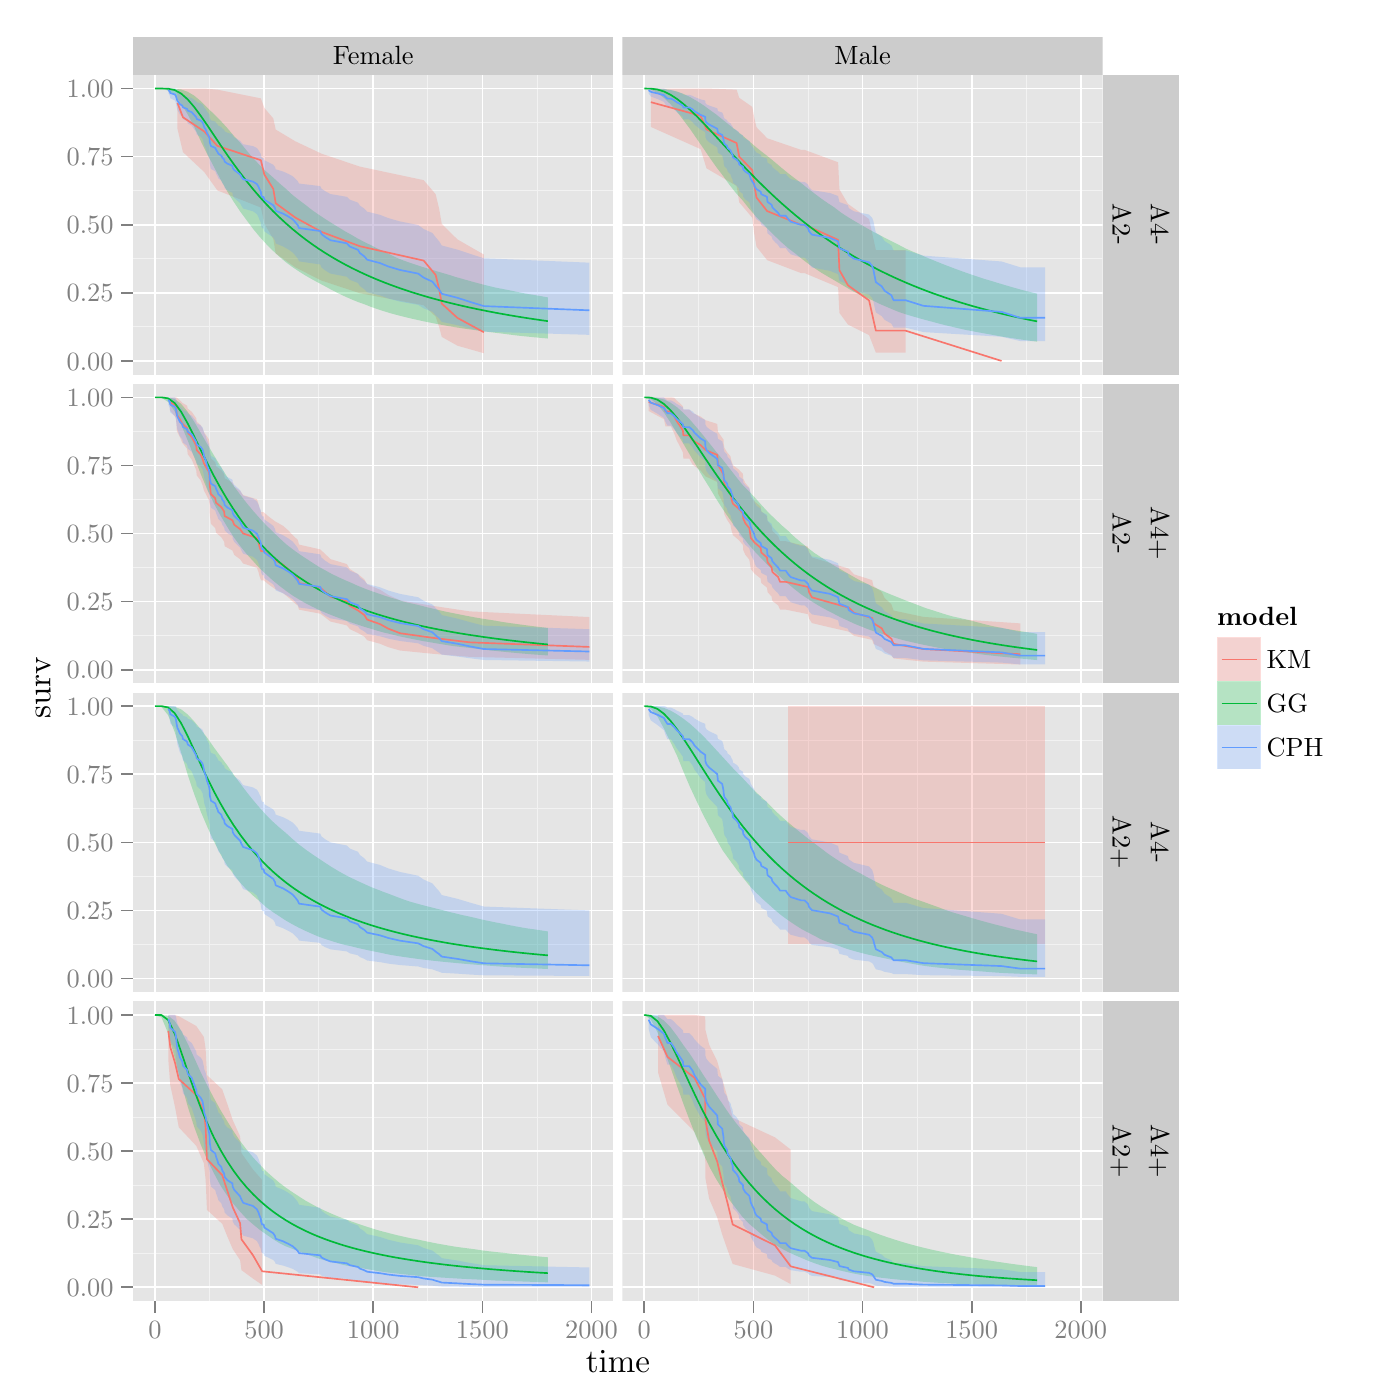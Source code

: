 % Created by tikzDevice version 0.8.1 on 2015-01-31 17:58:39
% !TEX encoding = UTF-8 Unicode
\documentclass[11pt]{memoir}
\nonstopmode

\usepackage{tikz}

\usepackage[active,tightpage,psfixbb]{preview}

\PreviewEnvironment{pgfpicture}

\setlength\PreviewBorder{0pt}

\usepackage{amsmath}
\newcommand{\SweaveOpts}[1]{}  % do not interfere with LaTeX
\newcommand{\SweaveInput}[1]{} % because they are not real TeX commands
\newcommand{\Sexpr}[1]{}       % will only be parsed by R


\usepackage{geometry}
\usepackage{amsmath}
\usepackage{lscape}
\geometry{verbose,tmargin=2.5cm,bmargin=2.5cm,lmargin=2.5cm,rmargin=2.5cm}


\begin{document}

\begin{tikzpicture}[x=1pt,y=1pt]
\definecolor{fillColor}{RGB}{255,255,255}
\path[use as bounding box,fill=fillColor,fill opacity=0.00] (0,0) rectangle (505.89,505.89);
\begin{scope}
\path[clip] (  0.00,  0.00) rectangle (505.89,505.89);
\definecolor{drawColor}{RGB}{255,255,255}
\definecolor{fillColor}{RGB}{255,255,255}

\path[draw=drawColor,line width= 0.6pt,line join=round,line cap=round,fill=fillColor] (  0.00,  0.00) rectangle (505.89,505.89);
\end{scope}
\begin{scope}
\path[clip] ( 48.12,478.81) rectangle (221.62,492.64);
\definecolor{fillColor}{gray}{0.80}

\path[fill=fillColor] ( 48.12,478.81) rectangle (221.62,492.64);
\definecolor{drawColor}{RGB}{0,0,0}

\node[text=drawColor,anchor=base,inner sep=0pt, outer sep=0pt, scale=  0.87] at (134.87,482.43) {Female};
\end{scope}
\begin{scope}
\path[clip] (224.93,478.81) rectangle (398.43,492.64);
\definecolor{fillColor}{gray}{0.80}

\path[fill=fillColor] (224.93,478.81) rectangle (398.43,492.64);
\definecolor{drawColor}{RGB}{0,0,0}

\node[text=drawColor,anchor=base,inner sep=0pt, outer sep=0pt, scale=  0.87] at (311.68,482.43) {Male};
\end{scope}
\begin{scope}
\path[clip] ( 48.12,370.54) rectangle (221.62,478.81);
\definecolor{fillColor}{gray}{0.90}

\path[fill=fillColor] ( 48.12,370.54) rectangle (221.62,478.81);
\definecolor{drawColor}{gray}{0.95}

\path[draw=drawColor,line width= 0.3pt,line join=round] ( 48.12,387.76) --
	(221.62,387.76);

\path[draw=drawColor,line width= 0.3pt,line join=round] ( 48.12,412.37) --
	(221.62,412.37);

\path[draw=drawColor,line width= 0.3pt,line join=round] ( 48.12,436.98) --
	(221.62,436.98);

\path[draw=drawColor,line width= 0.3pt,line join=round] ( 48.12,461.58) --
	(221.62,461.58);

\path[draw=drawColor,line width= 0.3pt,line join=round] ( 75.72,370.54) --
	( 75.72,478.81);

\path[draw=drawColor,line width= 0.3pt,line join=round] (115.15,370.54) --
	(115.15,478.81);

\path[draw=drawColor,line width= 0.3pt,line join=round] (154.59,370.54) --
	(154.59,478.81);

\path[draw=drawColor,line width= 0.3pt,line join=round] (194.02,370.54) --
	(194.02,478.81);
\definecolor{drawColor}{RGB}{255,255,255}

\path[draw=drawColor,line width= 0.6pt,line join=round] ( 48.12,375.46) --
	(221.62,375.46);

\path[draw=drawColor,line width= 0.6pt,line join=round] ( 48.12,400.07) --
	(221.62,400.07);

\path[draw=drawColor,line width= 0.6pt,line join=round] ( 48.12,424.67) --
	(221.62,424.67);

\path[draw=drawColor,line width= 0.6pt,line join=round] ( 48.12,449.28) --
	(221.62,449.28);

\path[draw=drawColor,line width= 0.6pt,line join=round] ( 48.12,473.89) --
	(221.62,473.89);

\path[draw=drawColor,line width= 0.6pt,line join=round] ( 56.01,370.54) --
	( 56.01,478.81);

\path[draw=drawColor,line width= 0.6pt,line join=round] ( 95.44,370.54) --
	( 95.44,478.81);

\path[draw=drawColor,line width= 0.6pt,line join=round] (134.87,370.54) --
	(134.87,478.81);

\path[draw=drawColor,line width= 0.6pt,line join=round] (174.30,370.54) --
	(174.30,478.81);

\path[draw=drawColor,line width= 0.6pt,line join=round] (213.73,370.54) --
	(213.73,478.81);
\definecolor{fillColor}{RGB}{248,118,109}

\path[fill=fillColor,fill opacity=0.25] ( 64.13,459.33) --
	( 66.10,450.94) --
	( 73.83,443.68) --
	( 78.56,437.07) --
	( 94.26,430.90) --
	( 95.52,425.08) --
	( 98.75,419.56) --
	( 99.62,414.30) --
	(106.72,409.28) --
	(116.18,404.49) --
	(130.06,399.92) --
	(153.09,395.59) --
	(157.42,391.50) --
	(158.69,387.67) --
	(159.63,384.14) --
	(165.31,380.96) --
	(174.85,378.25) --
	(174.85,413.90) --
	(165.31,419.36) --
	(159.63,424.96) --
	(158.69,430.43) --
	(157.42,435.71) --
	(153.09,440.79) --
	(130.06,445.68) --
	(116.18,450.35) --
	(106.72,454.82) --
	( 99.62,459.08) --
	( 98.75,463.10) --
	( 95.52,466.87) --
	( 94.26,470.34) --
	( 78.56,473.48) --
	( 73.83,473.89) --
	( 66.10,473.89) --
	( 64.13,473.89) --
	cycle;
\definecolor{fillColor}{RGB}{0,186,56}

\path[fill=fillColor,fill opacity=0.25] ( 56.01,473.89) --
	( 58.37,473.89) --
	( 60.74,473.89) --
	( 63.11,473.84) --
	( 65.47,473.54) --
	( 67.84,472.71) --
	( 70.20,471.30) --
	( 72.57,469.33) --
	( 74.94,466.95) --
	( 77.30,464.65) --
	( 79.67,462.31) --
	( 82.03,459.72) --
	( 84.40,456.91) --
	( 86.76,454.36) --
	( 89.13,451.50) --
	( 91.50,448.64) --
	( 93.86,446.25) --
	( 96.23,443.89) --
	( 98.59,441.82) --
	(100.96,439.67) --
	(103.33,437.64) --
	(105.69,435.45) --
	(108.06,433.58) --
	(110.42,431.82) --
	(112.79,429.95) --
	(115.15,428.31) --
	(117.52,426.74) --
	(119.89,425.24) --
	(122.25,423.80) --
	(124.62,422.34) --
	(126.98,421.03) --
	(129.35,419.64) --
	(131.72,418.41) --
	(134.08,417.27) --
	(136.45,416.05) --
	(138.81,415.00) --
	(141.18,413.82) --
	(143.55,412.65) --
	(145.91,411.70) --
	(148.28,410.88) --
	(150.64,410.09) --
	(153.01,409.32) --
	(155.37,408.62) --
	(157.74,407.89) --
	(160.11,407.20) --
	(162.47,406.50) --
	(164.84,405.74) --
	(167.20,405.08) --
	(169.57,404.41) --
	(171.94,403.76) --
	(174.30,403.12) --
	(176.67,402.54) --
	(179.03,401.97) --
	(181.40,401.51) --
	(183.76,401.06) --
	(186.13,400.56) --
	(188.50,400.07) --
	(190.86,399.63) --
	(193.23,399.25) --
	(195.59,398.85) --
	(197.96,398.42) --
	(197.96,383.56) --
	(195.59,383.77) --
	(193.23,384.00) --
	(190.86,384.23) --
	(188.50,384.47) --
	(186.13,384.73) --
	(183.76,385.04) --
	(181.40,385.35) --
	(179.03,385.63) --
	(176.67,385.93) --
	(174.30,386.24) --
	(171.94,386.57) --
	(169.57,386.89) --
	(167.20,387.23) --
	(164.84,387.60) --
	(162.47,387.99) --
	(160.11,388.41) --
	(157.74,388.86) --
	(155.37,389.32) --
	(153.01,389.80) --
	(150.64,390.32) --
	(148.28,390.86) --
	(145.91,391.43) --
	(143.55,392.04) --
	(141.18,392.67) --
	(138.81,393.40) --
	(136.45,394.16) --
	(134.08,394.99) --
	(131.72,395.93) --
	(129.35,396.76) --
	(126.98,397.73) --
	(124.62,398.77) --
	(122.25,399.90) --
	(119.89,401.10) --
	(117.52,402.40) --
	(115.15,403.67) --
	(112.79,404.94) --
	(110.42,406.30) --
	(108.06,407.77) --
	(105.69,409.36) --
	(103.33,411.11) --
	(100.96,413.13) --
	( 98.59,415.31) --
	( 96.23,417.69) --
	( 93.86,420.27) --
	( 91.50,423.13) --
	( 89.13,426.30) --
	( 86.76,429.50) --
	( 84.40,433.04) --
	( 82.03,436.88) --
	( 79.67,441.13) --
	( 77.30,445.62) --
	( 74.94,450.09) --
	( 72.57,454.87) --
	( 70.20,460.01) --
	( 67.84,464.53) --
	( 65.47,468.38) --
	( 63.11,471.35) --
	( 60.74,473.14) --
	( 58.37,473.83) --
	( 56.01,473.89) --
	cycle;
\definecolor{fillColor}{RGB}{97,156,255}

\path[fill=fillColor,fill opacity=0.25] ( 60.82,473.89) --
	( 61.37,473.89) --
	( 61.53,473.89) --
	( 63.26,473.89) --
	( 63.58,473.73) --
	( 63.90,473.17) --
	( 64.13,472.86) --
	( 64.60,472.55) --
	( 65.00,472.22) --
	( 65.87,471.88) --
	( 66.10,471.54) --
	( 67.60,471.19) --
	( 67.84,470.83) --
	( 69.26,470.47) --
	( 70.91,469.35) --
	( 71.07,468.96) --
	( 72.49,468.56) --
	( 73.20,468.16) --
	( 73.67,467.35) --
	( 73.83,466.93) --
	( 74.30,466.52) --
	( 74.78,465.65) --
	( 75.49,464.76) --
	( 75.72,464.30) --
	( 75.80,463.37) --
	( 76.20,462.42) --
	( 77.77,461.94) --
	( 78.09,461.46) --
	( 78.56,460.96) --
	( 78.88,460.47) --
	( 79.98,459.98) --
	( 80.30,459.48) --
	( 81.01,458.96) --
	( 81.17,458.43) --
	( 82.19,457.90) --
	( 84.00,457.35) --
	( 84.08,456.80) --
	( 84.64,456.23) --
	( 86.76,455.04) --
	( 87.24,454.41) --
	( 87.87,453.76) --
	( 91.42,453.09) --
	( 92.84,452.39) --
	( 93.39,451.69) --
	( 93.78,450.97) --
	( 94.26,450.24) --
	( 94.34,449.50) --
	( 94.73,448.76) --
	( 95.28,448.76) --
	( 95.52,447.97) --
	( 97.17,447.17) --
	( 98.75,446.36) --
	( 99.38,445.55) --
	( 99.62,444.72) --
	(102.30,443.90) --
	(104.19,443.05) --
	(105.77,442.20) --
	(106.72,441.32) --
	(107.58,440.45) --
	(108.06,439.55) --
	(115.71,438.64) --
	(116.18,437.69) --
	(117.60,436.73) --
	(119.41,435.77) --
	(125.33,434.76) --
	(126.43,433.73) --
	(129.35,432.67) --
	(130.06,431.59) --
	(131.64,430.50) --
	(132.66,429.40) --
	(137.31,428.25) --
	(140.31,427.08) --
	(144.57,425.86) --
	(151.12,424.57) --
	(153.09,423.13) --
	(156.24,421.69) --
	(157.42,420.18) --
	(158.69,418.68) --
	(159.63,417.18) --
	(165.31,415.67) --
	(169.81,414.17) --
	(174.85,412.56) --
	(212.94,410.97) --
	(212.94,384.89) --
	(174.85,386.04) --
	(169.81,387.23) --
	(165.31,388.40) --
	(159.63,389.57) --
	(158.69,390.76) --
	(157.42,391.98) --
	(156.24,393.22) --
	(153.09,394.46) --
	(151.12,395.72) --
	(144.57,396.88) --
	(140.31,398.03) --
	(137.31,399.15) --
	(132.66,400.27) --
	(131.64,401.39) --
	(130.06,402.51) --
	(129.35,403.64) --
	(126.43,404.77) --
	(125.33,405.90) --
	(119.41,407.02) --
	(117.60,408.12) --
	(116.18,409.22) --
	(115.71,410.33) --
	(108.06,411.43) --
	(107.58,412.51) --
	(106.72,413.59) --
	(105.77,414.67) --
	(104.19,415.75) --
	(102.30,416.84) --
	( 99.62,417.92) --
	( 99.38,419.00) --
	( 98.75,420.08) --
	( 97.17,421.17) --
	( 95.52,422.26) --
	( 95.28,423.35) --
	( 94.73,423.35) --
	( 94.34,424.38) --
	( 94.26,425.41) --
	( 93.78,426.44) --
	( 93.39,427.48) --
	( 92.84,428.51) --
	( 91.42,429.53) --
	( 87.87,430.54) --
	( 87.24,431.54) --
	( 86.76,432.51) --
	( 84.64,434.38) --
	( 84.08,435.30) --
	( 84.00,436.20) --
	( 82.19,437.09) --
	( 81.17,437.98) --
	( 81.01,438.86) --
	( 80.30,439.73) --
	( 79.98,440.59) --
	( 78.88,441.44) --
	( 78.56,442.29) --
	( 78.09,443.15) --
	( 77.77,444.00) --
	( 76.20,444.85) --
	( 75.80,446.55) --
	( 75.72,448.24) --
	( 75.49,449.09) --
	( 74.78,450.77) --
	( 74.30,452.43) --
	( 73.83,453.24) --
	( 73.67,454.06) --
	( 73.20,455.68) --
	( 72.49,456.49) --
	( 71.07,457.29) --
	( 70.91,458.10) --
	( 69.26,460.50) --
	( 67.84,461.30) --
	( 67.60,462.09) --
	( 66.10,462.89) --
	( 65.87,463.70) --
	( 65.00,464.51) --
	( 64.60,465.32) --
	( 64.13,466.14) --
	( 63.90,466.96) --
	( 63.58,468.65) --
	( 63.26,469.51) --
	( 61.53,470.40) --
	( 61.37,471.30) --
	( 60.82,472.30) --
	cycle;
\definecolor{drawColor}{RGB}{248,118,109}

\path[draw=drawColor,line width= 0.6pt,line join=round] ( 64.13,468.71) --
	( 66.10,463.53) --
	( 73.83,458.35) --
	( 78.56,453.17) --
	( 94.26,447.99) --
	( 95.52,442.81) --
	( 98.75,437.63) --
	( 99.62,432.44) --
	(106.72,427.26) --
	(116.18,422.08) --
	(130.06,416.90) --
	(153.09,411.72) --
	(157.42,406.54) --
	(158.69,401.36) --
	(159.63,396.18) --
	(165.31,391.00) --
	(174.85,385.82);
\definecolor{drawColor}{RGB}{0,186,56}

\path[draw=drawColor,line width= 0.6pt,line join=round] ( 56.01,473.89) --
	( 58.37,473.89) --
	( 60.74,473.83) --
	( 63.11,473.34) --
	( 65.47,472.06) --
	( 67.84,469.95) --
	( 70.20,467.19) --
	( 72.57,463.99) --
	( 74.94,460.56) --
	( 77.30,457.02) --
	( 79.67,453.49) --
	( 82.03,450.02) --
	( 84.40,446.67) --
	( 86.76,443.45) --
	( 89.13,440.38) --
	( 91.50,437.47) --
	( 93.86,434.72) --
	( 96.23,432.12) --
	( 98.59,429.66) --
	(100.96,427.35) --
	(103.33,425.17) --
	(105.69,423.11) --
	(108.06,421.18) --
	(110.42,419.35) --
	(112.79,417.63) --
	(115.15,416.01) --
	(117.52,414.47) --
	(119.89,413.02) --
	(122.25,411.65) --
	(124.62,410.35) --
	(126.98,409.12) --
	(129.35,407.95) --
	(131.72,406.84) --
	(134.08,405.79) --
	(136.45,404.79) --
	(138.81,403.84) --
	(141.18,402.94) --
	(143.55,402.08) --
	(145.91,401.26) --
	(148.28,400.47) --
	(150.64,399.73) --
	(153.01,399.01) --
	(155.37,398.33) --
	(157.74,397.68) --
	(160.11,397.05) --
	(162.47,396.45) --
	(164.84,395.88) --
	(167.20,395.33) --
	(169.57,394.80) --
	(171.94,394.29) --
	(174.30,393.81) --
	(176.67,393.34) --
	(179.03,392.89) --
	(181.40,392.46) --
	(183.76,392.04) --
	(186.13,391.64) --
	(188.50,391.25) --
	(190.86,390.88) --
	(193.23,390.52) --
	(195.59,390.18) --
	(197.96,389.84);
\definecolor{drawColor}{RGB}{97,156,255}

\path[draw=drawColor,line width= 0.6pt,line join=round] ( 60.82,473.35) --
	( 61.37,472.82) --
	( 61.53,472.28) --
	( 63.26,471.72) --
	( 63.58,471.15) --
	( 63.90,470.01) --
	( 64.13,469.44) --
	( 64.60,468.87) --
	( 65.00,468.28) --
	( 65.87,467.70) --
	( 66.10,467.11) --
	( 67.60,466.53) --
	( 67.84,465.94) --
	( 69.26,465.35) --
	( 70.91,463.54) --
	( 71.07,462.93) --
	( 72.49,462.32) --
	( 73.20,461.70) --
	( 73.67,460.45) --
	( 73.83,459.81) --
	( 74.30,459.18) --
	( 74.78,457.88) --
	( 75.49,456.55) --
	( 75.72,455.87) --
	( 75.80,454.51) --
	( 76.20,453.14) --
	( 77.77,452.45) --
	( 78.09,451.75) --
	( 78.56,451.05) --
	( 78.88,450.36) --
	( 79.98,449.65) --
	( 80.30,448.94) --
	( 81.01,448.22) --
	( 81.17,447.48) --
	( 82.19,446.74) --
	( 84.00,445.99) --
	( 84.08,445.22) --
	( 84.64,444.44) --
	( 86.76,442.84) --
	( 87.24,442.00) --
	( 87.87,441.13) --
	( 91.42,440.25) --
	( 92.84,439.35) --
	( 93.39,438.43) --
	( 93.78,437.50) --
	( 94.26,436.57) --
	( 94.34,435.64) --
	( 94.73,434.71) --
	( 95.28,434.71) --
	( 95.52,433.71) --
	( 97.17,432.72) --
	( 98.75,431.71) --
	( 99.38,430.70) --
	( 99.62,429.69) --
	(102.30,428.67) --
	(104.19,427.65) --
	(105.77,426.62) --
	(106.72,425.57) --
	(107.58,424.53) --
	(108.06,423.47) --
	(115.71,422.40) --
	(116.18,421.30) --
	(117.60,420.19) --
	(119.41,419.08) --
	(125.33,417.95) --
	(126.43,416.78) --
	(129.35,415.61) --
	(130.06,414.43) --
	(131.64,413.24) --
	(132.66,412.04) --
	(137.31,410.82) --
	(140.31,409.59) --
	(144.57,408.32) --
	(151.12,407.01) --
	(153.09,405.56) --
	(156.24,404.11) --
	(157.42,402.64) --
	(158.69,401.18) --
	(159.63,399.72) --
	(165.31,398.27) --
	(169.81,396.80) --
	(174.85,395.27) --
	(212.94,393.75);
\end{scope}
\begin{scope}
\path[clip] ( 48.12,258.96) rectangle (221.62,367.23);
\definecolor{fillColor}{gray}{0.90}

\path[fill=fillColor] ( 48.12,258.96) rectangle (221.62,367.23);
\definecolor{drawColor}{gray}{0.95}

\path[draw=drawColor,line width= 0.3pt,line join=round] ( 48.12,276.18) --
	(221.62,276.18);

\path[draw=drawColor,line width= 0.3pt,line join=round] ( 48.12,300.79) --
	(221.62,300.79);

\path[draw=drawColor,line width= 0.3pt,line join=round] ( 48.12,325.40) --
	(221.62,325.40);

\path[draw=drawColor,line width= 0.3pt,line join=round] ( 48.12,350.00) --
	(221.62,350.00);

\path[draw=drawColor,line width= 0.3pt,line join=round] ( 75.72,258.96) --
	( 75.72,367.23);

\path[draw=drawColor,line width= 0.3pt,line join=round] (115.15,258.96) --
	(115.15,367.23);

\path[draw=drawColor,line width= 0.3pt,line join=round] (154.59,258.96) --
	(154.59,367.23);

\path[draw=drawColor,line width= 0.3pt,line join=round] (194.02,258.96) --
	(194.02,367.23);
\definecolor{drawColor}{RGB}{255,255,255}

\path[draw=drawColor,line width= 0.6pt,line join=round] ( 48.12,263.88) --
	(221.62,263.88);

\path[draw=drawColor,line width= 0.6pt,line join=round] ( 48.12,288.49) --
	(221.62,288.49);

\path[draw=drawColor,line width= 0.6pt,line join=round] ( 48.12,313.09) --
	(221.62,313.09);

\path[draw=drawColor,line width= 0.6pt,line join=round] ( 48.12,337.70) --
	(221.62,337.70);

\path[draw=drawColor,line width= 0.6pt,line join=round] ( 48.12,362.31) --
	(221.62,362.31);

\path[draw=drawColor,line width= 0.6pt,line join=round] ( 56.01,258.96) --
	( 56.01,367.23);

\path[draw=drawColor,line width= 0.6pt,line join=round] ( 95.44,258.96) --
	( 95.44,367.23);

\path[draw=drawColor,line width= 0.6pt,line join=round] (134.87,258.96) --
	(134.87,367.23);

\path[draw=drawColor,line width= 0.6pt,line join=round] (174.30,258.96) --
	(174.30,367.23);

\path[draw=drawColor,line width= 0.6pt,line join=round] (213.73,258.96) --
	(213.73,367.23);
\definecolor{fillColor}{RGB}{248,118,109}

\path[fill=fillColor,fill opacity=0.25] ( 61.37,357.68) --
	( 63.58,354.90) --
	( 63.90,350.13) --
	( 65.00,347.94) --
	( 65.87,345.83) --
	( 67.60,343.77) --
	( 67.84,341.77) --
	( 69.26,339.82) --
	( 70.91,336.00) --
	( 71.07,334.14) --
	( 72.49,332.31) --
	( 73.20,330.50) --
	( 73.67,328.71) --
	( 75.49,325.18) --
	( 75.72,323.45) --
	( 75.80,320.03) --
	( 76.20,316.68) --
	( 77.77,315.02) --
	( 78.09,313.38) --
	( 79.98,311.75) --
	( 81.01,310.13) --
	( 81.17,308.53) --
	( 84.00,306.94) --
	( 84.64,305.37) --
	( 86.76,303.80) --
	( 87.87,302.25) --
	( 92.84,300.71) --
	( 93.39,299.18) --
	( 93.78,297.67) --
	( 94.34,296.17) --
	( 95.28,296.17) --
	( 97.17,294.61) --
	( 99.38,293.06) --
	(102.30,291.54) --
	(104.19,290.02) --
	(105.77,288.53) --
	(107.58,287.04) --
	(108.06,285.58) --
	(115.71,284.13) --
	(117.60,282.70) --
	(119.41,281.29) --
	(125.33,279.90) --
	(126.43,278.52) --
	(129.35,277.17) --
	(131.64,275.85) --
	(132.66,274.55) --
	(137.31,273.27) --
	(140.31,272.03) --
	(144.57,270.82) --
	(156.24,269.65) --
	(169.81,268.52) --
	(212.94,267.45) --
	(212.94,282.92) --
	(169.81,284.96) --
	(156.24,286.98) --
	(144.57,288.95) --
	(140.31,290.90) --
	(137.31,292.82) --
	(132.66,294.72) --
	(131.64,296.58) --
	(129.35,298.43) --
	(126.43,300.26) --
	(125.33,302.06) --
	(119.41,303.85) --
	(117.60,305.61) --
	(115.71,307.36) --
	(108.06,309.10) --
	(107.58,310.81) --
	(105.77,312.51) --
	(104.19,314.20) --
	(102.30,315.87) --
	( 99.38,317.52) --
	( 97.17,319.16) --
	( 95.28,320.79) --
	( 94.34,320.79) --
	( 93.78,322.36) --
	( 93.39,323.92) --
	( 92.84,325.47) --
	( 87.87,327.00) --
	( 86.76,328.53) --
	( 84.64,330.04) --
	( 84.00,331.54) --
	( 81.17,333.02) --
	( 81.01,334.49) --
	( 79.98,335.95) --
	( 78.09,337.40) --
	( 77.77,338.84) --
	( 76.20,340.26) --
	( 75.80,343.05) --
	( 75.72,345.79) --
	( 75.49,347.13) --
	( 73.67,349.76) --
	( 73.20,351.05) --
	( 72.49,352.31) --
	( 71.07,353.55) --
	( 70.91,354.77) --
	( 69.26,357.11) --
	( 67.84,358.23) --
	( 67.60,359.30) --
	( 65.87,360.33) --
	( 65.00,361.29) --
	( 63.90,362.18) --
	( 63.58,362.31) --
	( 61.37,362.31) --
	cycle;
\definecolor{fillColor}{RGB}{0,186,56}

\path[fill=fillColor,fill opacity=0.25] ( 56.01,362.31) --
	( 58.37,362.31) --
	( 60.74,362.28) --
	( 63.11,361.70) --
	( 65.47,359.93) --
	( 67.84,357.04) --
	( 70.20,353.44) --
	( 72.57,349.42) --
	( 74.94,345.31) --
	( 77.30,341.36) --
	( 79.67,337.48) --
	( 82.03,333.63) --
	( 84.40,330.36) --
	( 86.76,327.17) --
	( 89.13,324.10) --
	( 91.50,321.26) --
	( 93.86,318.58) --
	( 96.23,316.03) --
	( 98.59,313.77) --
	(100.96,311.46) --
	(103.33,309.28) --
	(105.69,307.45) --
	(108.06,305.74) --
	(110.42,304.17) --
	(112.79,302.63) --
	(115.15,301.11) --
	(117.52,299.80) --
	(119.89,298.49) --
	(122.25,297.35) --
	(124.62,296.27) --
	(126.98,295.26) --
	(129.35,294.18) --
	(131.72,293.23) --
	(134.08,292.33) --
	(136.45,291.53) --
	(138.81,290.71) --
	(141.18,289.93) --
	(143.55,289.26) --
	(145.91,288.46) --
	(148.28,287.91) --
	(150.64,287.41) --
	(153.01,286.80) --
	(155.37,286.21) --
	(157.74,285.64) --
	(160.11,285.07) --
	(162.47,284.57) --
	(164.84,284.10) --
	(167.20,283.63) --
	(169.57,283.17) --
	(171.94,282.73) --
	(174.30,282.32) --
	(176.67,281.96) --
	(179.03,281.60) --
	(181.40,281.16) --
	(183.76,280.81) --
	(186.13,280.48) --
	(188.50,280.15) --
	(190.86,279.84) --
	(193.23,279.54) --
	(195.59,279.25) --
	(197.96,278.97) --
	(197.96,269.03) --
	(195.59,269.21) --
	(193.23,269.37) --
	(190.86,269.56) --
	(188.50,269.76) --
	(186.13,269.97) --
	(183.76,270.20) --
	(181.40,270.43) --
	(179.03,270.68) --
	(176.67,270.93) --
	(174.30,271.20) --
	(171.94,271.49) --
	(169.57,271.79) --
	(167.20,272.05) --
	(164.84,272.30) --
	(162.47,272.64) --
	(160.11,273.01) --
	(157.74,273.41) --
	(155.37,273.82) --
	(153.01,274.20) --
	(150.64,274.67) --
	(148.28,275.13) --
	(145.91,275.62) --
	(143.55,276.14) --
	(141.18,276.75) --
	(138.81,277.29) --
	(136.45,277.94) --
	(134.08,278.67) --
	(131.72,279.36) --
	(129.35,280.15) --
	(126.98,280.94) --
	(124.62,281.81) --
	(122.25,282.66) --
	(119.89,283.57) --
	(117.52,284.53) --
	(115.15,285.55) --
	(112.79,286.70) --
	(110.42,287.90) --
	(108.06,289.28) --
	(105.69,290.73) --
	(103.33,292.40) --
	(100.96,294.21) --
	( 98.59,296.14) --
	( 96.23,298.29) --
	( 93.86,300.50) --
	( 91.50,303.10) --
	( 89.13,305.70) --
	( 86.76,308.64) --
	( 84.40,311.86) --
	( 82.03,315.67) --
	( 79.67,319.59) --
	( 77.30,323.96) --
	( 74.94,328.90) --
	( 72.57,334.52) --
	( 70.20,340.66) --
	( 67.84,346.69) --
	( 65.47,352.44) --
	( 63.11,357.27) --
	( 60.74,360.63) --
	( 58.37,362.15) --
	( 56.01,362.31) --
	cycle;
\definecolor{fillColor}{RGB}{97,156,255}

\path[fill=fillColor,fill opacity=0.25] ( 60.82,362.31) --
	( 61.37,362.31) --
	( 61.53,362.31) --
	( 63.26,362.27) --
	( 63.58,361.81) --
	( 63.90,360.76) --
	( 64.13,360.19) --
	( 64.60,359.59) --
	( 65.00,358.98) --
	( 65.87,358.35) --
	( 66.10,357.71) --
	( 67.60,357.05) --
	( 67.84,356.39) --
	( 69.26,355.71) --
	( 70.91,353.62) --
	( 71.07,352.90) --
	( 72.49,352.17) --
	( 73.20,351.44) --
	( 73.67,349.95) --
	( 73.83,349.19) --
	( 74.30,348.43) --
	( 74.78,346.87) --
	( 75.49,345.26) --
	( 75.72,344.45) --
	( 75.80,342.81) --
	( 76.20,341.15) --
	( 77.77,340.32) --
	( 78.09,339.48) --
	( 78.56,338.64) --
	( 78.88,337.79) --
	( 79.98,336.94) --
	( 80.30,336.09) --
	( 81.01,335.21) --
	( 81.17,334.33) --
	( 82.19,333.45) --
	( 84.00,332.54) --
	( 84.08,331.63) --
	( 84.64,330.70) --
	( 86.76,328.79) --
	( 87.24,327.80) --
	( 87.87,326.78) --
	( 91.42,325.74) --
	( 92.84,324.68) --
	( 93.39,323.61) --
	( 93.78,322.53) --
	( 94.26,321.45) --
	( 94.34,320.37) --
	( 94.73,319.29) --
	( 95.28,319.29) --
	( 95.52,318.16) --
	( 97.17,317.02) --
	( 98.75,315.88) --
	( 99.38,314.75) --
	( 99.62,313.60) --
	(102.30,312.46) --
	(104.19,311.32) --
	(105.77,310.17) --
	(106.72,309.02) --
	(107.58,307.87) --
	(108.06,306.72) --
	(115.71,305.56) --
	(116.18,304.39) --
	(117.60,303.21) --
	(119.41,302.04) --
	(125.33,300.85) --
	(126.43,299.65) --
	(129.35,298.46) --
	(130.06,297.26) --
	(131.64,296.07) --
	(132.66,294.88) --
	(137.31,293.68) --
	(140.31,292.49) --
	(144.57,291.28) --
	(151.12,290.07) --
	(153.09,288.77) --
	(156.24,287.47) --
	(157.42,286.18) --
	(158.69,284.89) --
	(159.63,283.62) --
	(165.31,282.35) --
	(169.81,281.07) --
	(174.85,279.79) --
	(212.94,278.52) --
	(212.94,266.84) --
	(174.85,267.40) --
	(169.81,268.02) --
	(165.31,268.65) --
	(159.63,269.32) --
	(158.69,270.04) --
	(157.42,270.82) --
	(156.24,271.65) --
	(153.09,272.51) --
	(151.12,273.42) --
	(144.57,274.27) --
	(140.31,275.12) --
	(137.31,275.98) --
	(132.66,276.85) --
	(131.64,277.73) --
	(130.06,278.63) --
	(129.35,279.56) --
	(126.43,280.51) --
	(125.33,281.47) --
	(119.41,282.44) --
	(117.60,283.40) --
	(116.18,284.37) --
	(115.71,285.37) --
	(108.06,286.37) --
	(107.58,287.37) --
	(106.72,288.37) --
	(105.77,289.40) --
	(104.19,290.44) --
	(102.30,291.49) --
	( 99.62,292.54) --
	( 99.38,293.62) --
	( 98.75,294.71) --
	( 97.17,295.82) --
	( 95.52,296.93) --
	( 95.28,298.07) --
	( 94.73,298.07) --
	( 94.34,299.15) --
	( 94.26,300.24) --
	( 93.78,301.34) --
	( 93.39,302.46) --
	( 92.84,303.58) --
	( 91.42,304.71) --
	( 87.87,305.81) --
	( 87.24,306.92) --
	( 86.76,308.01) --
	( 84.64,310.12) --
	( 84.08,311.16) --
	( 84.00,312.19) --
	( 82.19,313.23) --
	( 81.17,314.25) --
	( 81.01,315.28) --
	( 80.30,316.31) --
	( 79.98,317.32) --
	( 78.88,318.33) --
	( 78.56,319.35) --
	( 78.09,320.38) --
	( 77.77,321.41) --
	( 76.20,322.45) --
	( 75.80,324.54) --
	( 75.72,326.66) --
	( 75.49,327.72) --
	( 74.78,329.85) --
	( 74.30,331.97) --
	( 73.83,333.02) --
	( 73.67,334.08) --
	( 73.20,336.21) --
	( 72.49,337.28) --
	( 71.07,338.35) --
	( 70.91,339.43) --
	( 69.26,342.68) --
	( 67.84,343.77) --
	( 67.60,344.87) --
	( 66.10,345.98) --
	( 65.87,347.11) --
	( 65.00,348.25) --
	( 64.60,349.41) --
	( 64.13,350.57) --
	( 63.90,351.77) --
	( 63.58,354.24) --
	( 63.26,355.53) --
	( 61.53,356.87) --
	( 61.37,358.25) --
	( 60.82,359.79) --
	cycle;
\definecolor{drawColor}{RGB}{248,118,109}

\path[draw=drawColor,line width= 0.6pt,line join=round] ( 61.37,360.72) --
	( 63.58,359.13) --
	( 63.90,355.96) --
	( 65.00,354.37) --
	( 65.87,352.78) --
	( 67.60,351.19) --
	( 67.84,349.61) --
	( 69.26,348.02) --
	( 70.91,344.84) --
	( 71.07,343.26) --
	( 72.49,341.67) --
	( 73.20,340.08) --
	( 73.67,338.49) --
	( 75.49,335.32) --
	( 75.72,333.73) --
	( 75.80,330.56) --
	( 76.20,327.38) --
	( 77.77,325.79) --
	( 78.09,324.21) --
	( 79.98,322.62) --
	( 81.01,321.03) --
	( 81.17,319.44) --
	( 84.00,317.86) --
	( 84.64,316.27) --
	( 86.76,314.68) --
	( 87.87,313.09) --
	( 92.84,311.51) --
	( 93.39,309.92) --
	( 93.78,308.33) --
	( 94.34,306.74) --
	( 95.28,306.74) --
	( 97.17,305.09) --
	( 99.38,303.45) --
	(102.30,301.80) --
	(104.19,300.15) --
	(105.77,298.50) --
	(107.58,296.85) --
	(108.06,295.20) --
	(115.71,293.55) --
	(117.60,291.91) --
	(119.41,290.26) --
	(125.33,288.61) --
	(126.43,286.96) --
	(129.35,285.31) --
	(131.64,283.66) --
	(132.66,282.01) --
	(137.31,280.37) --
	(140.31,278.72) --
	(144.57,277.07) --
	(156.24,275.42) --
	(169.81,273.77) --
	(212.94,272.12);
\definecolor{drawColor}{RGB}{0,186,56}

\path[draw=drawColor,line width= 0.6pt,line join=round] ( 56.01,362.31) --
	( 58.37,362.30) --
	( 60.74,361.95) --
	( 63.11,360.26) --
	( 65.47,357.06) --
	( 67.84,352.84) --
	( 70.20,348.11) --
	( 72.57,343.24) --
	( 74.94,338.46) --
	( 77.30,333.88) --
	( 79.67,329.57) --
	( 82.03,325.56) --
	( 84.40,321.84) --
	( 86.76,318.40) --
	( 89.13,315.23) --
	( 91.50,312.31) --
	( 93.86,309.62) --
	( 96.23,307.14) --
	( 98.59,304.84) --
	(100.96,302.72) --
	(103.33,300.76) --
	(105.69,298.95) --
	(108.06,297.26) --
	(110.42,295.69) --
	(112.79,294.23) --
	(115.15,292.87) --
	(117.52,291.60) --
	(119.89,290.41) --
	(122.25,289.29) --
	(124.62,288.25) --
	(126.98,287.27) --
	(129.35,286.35) --
	(131.72,285.48) --
	(134.08,284.67) --
	(136.45,283.89) --
	(138.81,283.17) --
	(141.18,282.48) --
	(143.55,281.83) --
	(145.91,281.21) --
	(148.28,280.63) --
	(150.64,280.07) --
	(153.01,279.54) --
	(155.37,279.04) --
	(157.74,278.56) --
	(160.11,278.11) --
	(162.47,277.67) --
	(164.84,277.26) --
	(167.20,276.86) --
	(169.57,276.49) --
	(171.94,276.13) --
	(174.30,275.78) --
	(176.67,275.45) --
	(179.03,275.13) --
	(181.40,274.83) --
	(183.76,274.54) --
	(186.13,274.26) --
	(188.50,273.99) --
	(190.86,273.73) --
	(193.23,273.48) --
	(195.59,273.24) --
	(197.96,273.01);
\definecolor{drawColor}{RGB}{97,156,255}

\path[draw=drawColor,line width= 0.6pt,line join=round] ( 60.82,361.45) --
	( 61.37,360.59) --
	( 61.53,359.73) --
	( 63.26,358.84) --
	( 63.58,357.95) --
	( 63.90,356.15) --
	( 64.13,355.25) --
	( 64.60,354.36) --
	( 65.00,353.46) --
	( 65.87,352.55) --
	( 66.10,351.65) --
	( 67.60,350.75) --
	( 67.84,349.85) --
	( 69.26,348.95) --
	( 70.91,346.22) --
	( 71.07,345.30) --
	( 72.49,344.38) --
	( 73.20,343.46) --
	( 73.67,341.61) --
	( 73.83,340.68) --
	( 74.30,339.75) --
	( 74.78,337.87) --
	( 75.49,335.96) --
	( 75.72,335.00) --
	( 75.80,333.08) --
	( 76.20,331.16) --
	( 77.77,330.19) --
	( 78.09,329.23) --
	( 78.56,328.27) --
	( 78.88,327.32) --
	( 79.98,326.36) --
	( 80.30,325.41) --
	( 81.01,324.43) --
	( 81.17,323.45) --
	( 82.19,322.47) --
	( 84.00,321.48) --
	( 84.08,320.48) --
	( 84.64,319.47) --
	( 86.76,317.40) --
	( 87.24,316.33) --
	( 87.87,315.24) --
	( 91.42,314.13) --
	( 92.84,313.01) --
	( 93.39,311.88) --
	( 93.78,310.76) --
	( 94.26,309.63) --
	( 94.34,308.52) --
	( 94.73,307.40) --
	( 95.28,307.40) --
	( 95.52,306.24) --
	( 97.17,305.08) --
	( 98.75,303.92) --
	( 99.38,302.77) --
	( 99.62,301.63) --
	(102.30,300.50) --
	(104.19,299.37) --
	(105.77,298.25) --
	(106.72,297.13) --
	(107.58,296.03) --
	(108.06,294.92) --
	(115.71,293.81) --
	(116.18,292.69) --
	(117.60,291.59) --
	(119.41,290.49) --
	(125.33,289.38) --
	(126.43,288.27) --
	(129.35,287.17) --
	(130.06,286.07) --
	(131.64,285.00) --
	(132.66,283.93) --
	(137.31,282.87) --
	(140.31,281.81) --
	(144.57,280.75) --
	(151.12,279.68) --
	(153.09,278.53) --
	(156.24,277.42) --
	(157.42,276.32) --
	(158.69,275.26) --
	(159.63,274.24) --
	(165.31,273.26) --
	(169.81,272.31) --
	(174.85,271.36) --
	(212.94,270.46);
\end{scope}
\begin{scope}
\path[clip] ( 48.12,147.38) rectangle (221.62,255.65);
\definecolor{fillColor}{gray}{0.90}

\path[fill=fillColor] ( 48.12,147.38) rectangle (221.62,255.65);
\definecolor{drawColor}{gray}{0.95}

\path[draw=drawColor,line width= 0.3pt,line join=round] ( 48.12,164.60) --
	(221.62,164.60);

\path[draw=drawColor,line width= 0.3pt,line join=round] ( 48.12,189.21) --
	(221.62,189.21);

\path[draw=drawColor,line width= 0.3pt,line join=round] ( 48.12,213.82) --
	(221.62,213.82);

\path[draw=drawColor,line width= 0.3pt,line join=round] ( 48.12,238.42) --
	(221.62,238.42);

\path[draw=drawColor,line width= 0.3pt,line join=round] ( 75.72,147.38) --
	( 75.72,255.65);

\path[draw=drawColor,line width= 0.3pt,line join=round] (115.15,147.38) --
	(115.15,255.65);

\path[draw=drawColor,line width= 0.3pt,line join=round] (154.59,147.38) --
	(154.59,255.65);

\path[draw=drawColor,line width= 0.3pt,line join=round] (194.02,147.38) --
	(194.02,255.65);
\definecolor{drawColor}{RGB}{255,255,255}

\path[draw=drawColor,line width= 0.6pt,line join=round] ( 48.12,152.30) --
	(221.62,152.30);

\path[draw=drawColor,line width= 0.6pt,line join=round] ( 48.12,176.91) --
	(221.62,176.91);

\path[draw=drawColor,line width= 0.6pt,line join=round] ( 48.12,201.51) --
	(221.62,201.51);

\path[draw=drawColor,line width= 0.6pt,line join=round] ( 48.12,226.12) --
	(221.62,226.12);

\path[draw=drawColor,line width= 0.6pt,line join=round] ( 48.12,250.73) --
	(221.62,250.73);

\path[draw=drawColor,line width= 0.6pt,line join=round] ( 56.01,147.38) --
	( 56.01,255.65);

\path[draw=drawColor,line width= 0.6pt,line join=round] ( 95.44,147.38) --
	( 95.44,255.65);

\path[draw=drawColor,line width= 0.6pt,line join=round] (134.87,147.38) --
	(134.87,255.65);

\path[draw=drawColor,line width= 0.6pt,line join=round] (174.30,147.38) --
	(174.30,255.65);

\path[draw=drawColor,line width= 0.6pt,line join=round] (213.73,147.38) --
	(213.73,255.65);
\definecolor{fillColor}{RGB}{0,186,56}

\path[fill=fillColor,fill opacity=0.25] ( 56.01,250.73) --
	( 58.37,250.73) --
	( 60.74,250.71) --
	( 63.11,250.48) --
	( 65.47,249.56) --
	( 67.84,247.71) --
	( 70.20,245.18) --
	( 72.57,242.27) --
	( 74.94,239.19) --
	( 77.30,235.81) --
	( 79.67,232.60) --
	( 82.03,229.44) --
	( 84.40,225.99) --
	( 86.76,222.81) --
	( 89.13,219.69) --
	( 91.50,216.73) --
	( 93.86,213.95) --
	( 96.23,211.33) --
	( 98.59,208.99) --
	(100.96,206.84) --
	(103.33,204.87) --
	(105.69,202.72) --
	(108.06,200.70) --
	(110.42,198.92) --
	(112.79,197.25) --
	(115.15,195.67) --
	(117.52,194.09) --
	(119.89,192.56) --
	(122.25,191.14) --
	(124.62,189.82) --
	(126.98,188.63) --
	(129.35,187.49) --
	(131.72,186.42) --
	(134.08,185.34) --
	(136.45,184.43) --
	(138.81,183.51) --
	(141.18,182.64) --
	(143.55,181.72) --
	(145.91,180.84) --
	(148.28,180.04) --
	(150.64,179.38) --
	(153.01,178.74) --
	(155.37,178.13) --
	(157.74,177.53) --
	(160.11,176.94) --
	(162.47,176.34) --
	(164.84,175.76) --
	(167.20,175.20) --
	(169.57,174.69) --
	(171.94,174.16) --
	(174.30,173.57) --
	(176.67,173.08) --
	(179.03,172.59) --
	(181.40,172.14) --
	(183.76,171.64) --
	(186.13,171.19) --
	(188.50,170.75) --
	(190.86,170.36) --
	(193.23,170.05) --
	(195.59,169.68) --
	(197.96,169.32) --
	(197.96,155.73) --
	(195.59,155.85) --
	(193.23,155.97) --
	(190.86,156.08) --
	(188.50,156.18) --
	(186.13,156.30) --
	(183.76,156.42) --
	(181.40,156.59) --
	(179.03,156.76) --
	(176.67,156.95) --
	(174.30,157.12) --
	(171.94,157.30) --
	(169.57,157.49) --
	(167.20,157.69) --
	(164.84,157.90) --
	(162.47,158.12) --
	(160.11,158.35) --
	(157.74,158.60) --
	(155.37,158.86) --
	(153.01,159.14) --
	(150.64,159.43) --
	(148.28,159.75) --
	(145.91,160.09) --
	(143.55,160.45) --
	(141.18,160.83) --
	(138.81,161.33) --
	(136.45,161.84) --
	(134.08,162.29) --
	(131.72,162.81) --
	(129.35,163.33) --
	(126.98,163.94) --
	(124.62,164.45) --
	(122.25,165.09) --
	(119.89,165.83) --
	(117.52,166.60) --
	(115.15,167.42) --
	(112.79,168.44) --
	(110.42,169.49) --
	(108.06,170.63) --
	(105.69,171.88) --
	(103.33,173.22) --
	(100.96,174.77) --
	( 98.59,176.34) --
	( 96.23,178.03) --
	( 93.86,180.20) --
	( 91.50,182.21) --
	( 89.13,184.43) --
	( 86.76,186.99) --
	( 84.40,190.10) --
	( 82.03,193.22) --
	( 79.67,197.24) --
	( 77.30,201.90) --
	( 74.94,207.04) --
	( 72.57,212.55) --
	( 70.20,218.87) --
	( 67.84,225.87) --
	( 65.47,233.90) --
	( 63.11,241.40) --
	( 60.74,247.46) --
	( 58.37,250.40) --
	( 56.01,250.73) --
	cycle;
\definecolor{fillColor}{RGB}{97,156,255}

\path[fill=fillColor,fill opacity=0.25] ( 60.82,250.73) --
	( 61.37,250.73) --
	( 61.53,250.73) --
	( 63.26,250.73) --
	( 63.58,250.64) --
	( 63.90,249.77) --
	( 64.13,249.29) --
	( 64.60,248.81) --
	( 65.00,248.30) --
	( 65.87,247.79) --
	( 66.10,247.26) --
	( 67.60,246.73) --
	( 67.84,246.19) --
	( 69.26,245.64) --
	( 70.91,243.94) --
	( 71.07,243.35) --
	( 72.49,242.76) --
	( 73.20,242.17) --
	( 73.67,240.95) --
	( 73.83,240.34) --
	( 74.30,239.72) --
	( 74.78,238.47) --
	( 75.49,237.19) --
	( 75.72,236.54) --
	( 75.80,235.22) --
	( 76.20,233.88) --
	( 77.77,233.19) --
	( 78.09,232.51) --
	( 78.56,231.81) --
	( 78.88,231.12) --
	( 79.98,230.43) --
	( 80.30,229.73) --
	( 81.01,229.03) --
	( 81.17,228.31) --
	( 82.19,227.58) --
	( 84.00,226.85) --
	( 84.08,226.11) --
	( 84.64,225.36) --
	( 86.76,223.81) --
	( 87.24,223.01) --
	( 87.87,222.20) --
	( 91.42,221.37) --
	( 92.84,220.53) --
	( 93.39,219.67) --
	( 93.78,218.81) --
	( 94.26,217.93) --
	( 94.34,217.05) --
	( 94.73,216.17) --
	( 95.28,216.17) --
	( 95.52,215.25) --
	( 97.17,214.33) --
	( 98.75,213.39) --
	( 99.38,212.46) --
	( 99.62,211.52) --
	(102.30,210.58) --
	(104.19,209.62) --
	(105.77,208.65) --
	(106.72,207.67) --
	(107.58,206.69) --
	(108.06,205.69) --
	(115.71,204.67) --
	(116.18,203.61) --
	(117.60,202.56) --
	(119.41,201.49) --
	(125.33,200.38) --
	(126.43,199.25) --
	(129.35,198.10) --
	(130.06,196.92) --
	(131.64,195.75) --
	(132.66,194.56) --
	(137.31,193.34) --
	(140.31,192.09) --
	(144.57,190.80) --
	(151.12,189.44) --
	(153.09,188.05) --
	(156.24,186.68) --
	(157.42,185.25) --
	(158.69,183.85) --
	(159.63,182.46) --
	(165.31,181.10) --
	(169.81,179.74) --
	(174.85,178.31) --
	(212.94,176.91) --
	(212.94,153.22) --
	(174.85,153.46) --
	(169.81,153.74) --
	(165.31,154.05) --
	(159.63,154.38) --
	(158.69,154.75) --
	(157.42,155.17) --
	(156.24,155.62) --
	(153.09,156.11) --
	(151.12,156.65) --
	(144.57,157.16) --
	(140.31,157.69) --
	(137.31,158.23) --
	(132.66,158.81) --
	(131.64,159.41) --
	(130.06,160.04) --
	(129.35,160.70) --
	(126.43,161.39) --
	(125.33,162.10) --
	(119.41,162.84) --
	(117.60,163.59) --
	(116.18,164.37) --
	(115.71,165.18) --
	(108.06,166.01) --
	(107.58,166.85) --
	(106.72,167.72) --
	(105.77,168.62) --
	(104.19,169.54) --
	(102.30,170.48) --
	( 99.62,171.45) --
	( 99.38,172.45) --
	( 98.75,173.47) --
	( 97.17,174.53) --
	( 95.52,175.61) --
	( 95.28,176.72) --
	( 94.73,176.72) --
	( 94.34,177.78) --
	( 94.26,178.87) --
	( 93.78,179.99) --
	( 93.39,181.12) --
	( 92.84,182.28) --
	( 91.42,183.45) --
	( 87.87,184.61) --
	( 87.24,185.79) --
	( 86.76,186.94) --
	( 84.64,189.21) --
	( 84.08,190.34) --
	( 84.00,191.46) --
	( 82.19,192.60) --
	( 81.17,193.72) --
	( 81.01,194.86) --
	( 80.30,196.01) --
	( 79.98,197.14) --
	( 78.88,198.28) --
	( 78.56,199.43) --
	( 78.09,200.60) --
	( 77.77,201.78) --
	( 76.20,202.97) --
	( 75.80,205.39) --
	( 75.72,207.87) --
	( 75.49,209.12) --
	( 74.78,211.66) --
	( 74.30,214.19) --
	( 73.83,215.45) --
	( 73.67,216.73) --
	( 73.20,219.29) --
	( 72.49,220.58) --
	( 71.07,221.89) --
	( 70.91,223.20) --
	( 69.26,227.18) --
	( 67.84,228.52) --
	( 67.60,229.87) --
	( 66.10,231.23) --
	( 65.87,232.62) --
	( 65.00,234.02) --
	( 64.60,235.44) --
	( 64.13,236.87) --
	( 63.90,238.32) --
	( 63.58,241.31) --
	( 63.26,242.87) --
	( 61.53,244.45) --
	( 61.37,246.08) --
	( 60.82,247.87) --
	cycle;
\definecolor{drawColor}{RGB}{0,186,56}

\path[draw=drawColor,line width= 0.6pt,line join=round] ( 56.01,250.73) --
	( 58.37,250.72) --
	( 60.74,250.25) --
	( 63.11,248.20) --
	( 65.47,244.53) --
	( 67.84,239.86) --
	( 70.20,234.76) --
	( 72.57,229.61) --
	( 74.94,224.62) --
	( 77.30,219.91) --
	( 79.67,215.52) --
	( 82.03,211.46) --
	( 84.40,207.72) --
	( 86.76,204.30) --
	( 89.13,201.15) --
	( 91.50,198.27) --
	( 93.86,195.62) --
	( 96.23,193.19) --
	( 98.59,190.95) --
	(100.96,188.89) --
	(103.33,186.99) --
	(105.69,185.23) --
	(108.06,183.61) --
	(110.42,182.10) --
	(112.79,180.69) --
	(115.15,179.39) --
	(117.52,178.17) --
	(119.89,177.04) --
	(122.25,175.98) --
	(124.62,174.98) --
	(126.98,174.05) --
	(129.35,173.18) --
	(131.72,172.36) --
	(134.08,171.58) --
	(136.45,170.85) --
	(138.81,170.17) --
	(141.18,169.52) --
	(143.55,168.90) --
	(145.91,168.32) --
	(148.28,167.77) --
	(150.64,167.25) --
	(153.01,166.76) --
	(155.37,166.28) --
	(157.74,165.84) --
	(160.11,165.41) --
	(162.47,165.00) --
	(164.84,164.62) --
	(167.20,164.25) --
	(169.57,163.90) --
	(171.94,163.56) --
	(174.30,163.24) --
	(176.67,162.93) --
	(179.03,162.63) --
	(181.40,162.35) --
	(183.76,162.08) --
	(186.13,161.82) --
	(188.50,161.57) --
	(190.86,161.33) --
	(193.23,161.10) --
	(195.59,160.88) --
	(197.96,160.67);
\definecolor{drawColor}{RGB}{97,156,255}

\path[draw=drawColor,line width= 0.6pt,line join=round] ( 60.82,249.77) --
	( 61.37,248.81) --
	( 61.53,247.84) --
	( 63.26,246.86) --
	( 63.58,245.86) --
	( 63.90,243.86) --
	( 64.13,242.87) --
	( 64.60,241.87) --
	( 65.00,240.87) --
	( 65.87,239.88) --
	( 66.10,238.88) --
	( 67.60,237.88) --
	( 67.84,236.89) --
	( 69.26,235.90) --
	( 70.91,232.90) --
	( 71.07,231.90) --
	( 72.49,230.89) --
	( 73.20,229.89) --
	( 73.67,227.87) --
	( 73.83,226.86) --
	( 74.30,225.86) --
	( 74.78,223.82) --
	( 75.49,221.75) --
	( 75.72,220.72) --
	( 75.80,218.65) --
	( 76.20,216.59) --
	( 77.77,215.57) --
	( 78.09,214.54) --
	( 78.56,213.52) --
	( 78.88,212.50) --
	( 79.98,211.49) --
	( 80.30,210.48) --
	( 81.01,209.45) --
	( 81.17,208.41) --
	( 82.19,207.38) --
	( 84.00,206.33) --
	( 84.08,205.29) --
	( 84.64,204.23) --
	( 86.76,202.07) --
	( 87.24,200.96) --
	( 87.87,199.82) --
	( 91.42,198.68) --
	( 92.84,197.53) --
	( 93.39,196.37) --
	( 93.78,195.21) --
	( 94.26,194.06) --
	( 94.34,192.92) --
	( 94.73,191.79) --
	( 95.28,191.79) --
	( 95.52,190.61) --
	( 97.17,189.43) --
	( 98.75,188.27) --
	( 99.38,187.12) --
	( 99.62,185.98) --
	(102.30,184.85) --
	(104.19,183.73) --
	(105.77,182.62) --
	(106.72,181.52) --
	(107.58,180.43) --
	(108.06,179.35) --
	(115.71,178.27) --
	(116.18,177.19) --
	(117.60,176.12) --
	(119.41,175.07) --
	(125.33,174.01) --
	(126.43,172.95) --
	(129.35,171.91) --
	(130.06,170.88) --
	(131.64,169.88) --
	(132.66,168.89) --
	(137.31,167.91) --
	(140.31,166.94) --
	(144.57,165.97) --
	(151.12,165.01) --
	(153.09,163.98) --
	(156.24,162.99) --
	(157.42,162.02) --
	(158.69,161.10) --
	(159.63,160.22) --
	(165.31,159.39) --
	(169.81,158.59) --
	(174.85,157.80) --
	(212.94,157.07);
\end{scope}
\begin{scope}
\path[clip] ( 48.12, 35.80) rectangle (221.62,144.07);
\definecolor{fillColor}{gray}{0.90}

\path[fill=fillColor] ( 48.12, 35.80) rectangle (221.62,144.07);
\definecolor{drawColor}{gray}{0.95}

\path[draw=drawColor,line width= 0.3pt,line join=round] ( 48.12, 53.02) --
	(221.62, 53.02);

\path[draw=drawColor,line width= 0.3pt,line join=round] ( 48.12, 77.63) --
	(221.62, 77.63);

\path[draw=drawColor,line width= 0.3pt,line join=round] ( 48.12,102.23) --
	(221.62,102.23);

\path[draw=drawColor,line width= 0.3pt,line join=round] ( 48.12,126.84) --
	(221.62,126.84);

\path[draw=drawColor,line width= 0.3pt,line join=round] ( 75.72, 35.80) --
	( 75.72,144.07);

\path[draw=drawColor,line width= 0.3pt,line join=round] (115.15, 35.80) --
	(115.15,144.07);

\path[draw=drawColor,line width= 0.3pt,line join=round] (154.59, 35.80) --
	(154.59,144.07);

\path[draw=drawColor,line width= 0.3pt,line join=round] (194.02, 35.80) --
	(194.02,144.07);
\definecolor{drawColor}{RGB}{255,255,255}

\path[draw=drawColor,line width= 0.6pt,line join=round] ( 48.12, 40.72) --
	(221.62, 40.72);

\path[draw=drawColor,line width= 0.6pt,line join=round] ( 48.12, 65.32) --
	(221.62, 65.32);

\path[draw=drawColor,line width= 0.6pt,line join=round] ( 48.12, 89.93) --
	(221.62, 89.93);

\path[draw=drawColor,line width= 0.6pt,line join=round] ( 48.12,114.54) --
	(221.62,114.54);

\path[draw=drawColor,line width= 0.6pt,line join=round] ( 48.12,139.14) --
	(221.62,139.14);

\path[draw=drawColor,line width= 0.6pt,line join=round] ( 56.01, 35.80) --
	( 56.01,144.07);

\path[draw=drawColor,line width= 0.6pt,line join=round] ( 95.44, 35.80) --
	( 95.44,144.07);

\path[draw=drawColor,line width= 0.6pt,line join=round] (134.87, 35.80) --
	(134.87,144.07);

\path[draw=drawColor,line width= 0.6pt,line join=round] (174.30, 35.80) --
	(174.30,144.07);

\path[draw=drawColor,line width= 0.6pt,line join=round] (213.73, 35.80) --
	(213.73,144.07);
\definecolor{fillColor}{RGB}{248,118,109}

\path[fill=fillColor,fill opacity=0.25] ( 60.82,122.97) --
	( 61.53,113.73) --
	( 63.26,105.76) --
	( 64.60, 98.54) --
	( 70.91, 91.84) --
	( 73.67, 85.55) --
	( 74.30, 79.62) --
	( 74.78, 68.69) --
	( 80.30, 63.68) --
	( 82.19, 58.97) --
	( 84.08, 54.58) --
	( 86.76, 50.55) --
	( 87.24, 46.94) --
	( 91.42, 43.87) --
	( 94.73, 41.58) --
	( 94.73, 79.48) --
	( 91.42, 83.28) --
	( 87.24, 89.22) --
	( 86.76, 95.28) --
	( 84.08,101.18) --
	( 82.19,106.84) --
	( 80.30,112.25) --
	( 74.78,117.40) --
	( 74.30,126.89) --
	( 73.67,131.19) --
	( 70.91,135.15) --
	( 64.60,138.69) --
	( 63.26,139.14) --
	( 61.53,139.14) --
	( 60.82,139.14) --
	cycle;
\definecolor{fillColor}{RGB}{0,186,56}

\path[fill=fillColor,fill opacity=0.25] ( 56.01,139.14) --
	( 58.37,139.14) --
	( 60.74,138.89) --
	( 63.11,137.03) --
	( 65.47,133.40) --
	( 67.84,128.71) --
	( 70.20,123.59) --
	( 72.57,118.34) --
	( 74.94,113.55) --
	( 77.30,109.09) --
	( 79.67,104.77) --
	( 82.03,100.89) --
	( 84.40, 97.08) --
	( 86.76, 93.58) --
	( 89.13, 90.46) --
	( 91.50, 87.60) --
	( 93.86, 85.03) --
	( 96.23, 82.62) --
	( 98.59, 80.52) --
	(100.96, 78.50) --
	(103.33, 76.69) --
	(105.69, 75.09) --
	(108.06, 73.53) --
	(110.42, 72.03) --
	(112.79, 70.71) --
	(115.15, 69.45) --
	(117.52, 68.34) --
	(119.89, 67.28) --
	(122.25, 66.28) --
	(124.62, 65.38) --
	(126.98, 64.51) --
	(129.35, 63.68) --
	(131.72, 62.89) --
	(134.08, 62.12) --
	(136.45, 61.38) --
	(138.81, 60.75) --
	(141.18, 60.14) --
	(143.55, 59.54) --
	(145.91, 59.00) --
	(148.28, 58.47) --
	(150.64, 58.05) --
	(153.01, 57.54) --
	(155.37, 57.04) --
	(157.74, 56.57) --
	(160.11, 56.16) --
	(162.47, 55.73) --
	(164.84, 55.35) --
	(167.20, 55.03) --
	(169.57, 54.73) --
	(171.94, 54.41) --
	(174.30, 54.05) --
	(176.67, 53.74) --
	(179.03, 53.49) --
	(181.40, 53.24) --
	(183.76, 52.97) --
	(186.13, 52.73) --
	(188.50, 52.47) --
	(190.86, 52.24) --
	(193.23, 52.01) --
	(195.59, 51.77) --
	(197.96, 51.57) --
	(197.96, 42.52) --
	(195.59, 42.59) --
	(193.23, 42.67) --
	(190.86, 42.75) --
	(188.50, 42.83) --
	(186.13, 42.91) --
	(183.76, 43.00) --
	(181.40, 43.10) --
	(179.03, 43.18) --
	(176.67, 43.31) --
	(174.30, 43.44) --
	(171.94, 43.56) --
	(169.57, 43.67) --
	(167.20, 43.79) --
	(164.84, 43.92) --
	(162.47, 44.07) --
	(160.11, 44.22) --
	(157.74, 44.36) --
	(155.37, 44.51) --
	(153.01, 44.68) --
	(150.64, 44.92) --
	(148.28, 45.17) --
	(145.91, 45.44) --
	(143.55, 45.69) --
	(141.18, 45.95) --
	(138.81, 46.23) --
	(136.45, 46.62) --
	(134.08, 47.05) --
	(131.72, 47.47) --
	(129.35, 47.88) --
	(126.98, 48.26) --
	(124.62, 48.68) --
	(122.25, 49.26) --
	(119.89, 49.82) --
	(117.52, 50.44) --
	(115.15, 51.08) --
	(112.79, 51.96) --
	(110.42, 52.81) --
	(108.06, 53.69) --
	(105.69, 54.60) --
	(103.33, 55.51) --
	(100.96, 56.69) --
	( 98.59, 58.17) --
	( 96.23, 59.83) --
	( 93.86, 61.49) --
	( 91.50, 63.42) --
	( 89.13, 65.47) --
	( 86.76, 68.06) --
	( 84.40, 70.81) --
	( 82.03, 73.95) --
	( 79.67, 77.51) --
	( 77.30, 81.95) --
	( 74.94, 86.67) --
	( 72.57, 92.24) --
	( 70.20, 98.64) --
	( 67.84,106.01) --
	( 65.47,114.58) --
	( 63.11,123.76) --
	( 60.74,132.52) --
	( 58.37,138.22) --
	( 56.01,139.14) --
	cycle;
\definecolor{fillColor}{RGB}{97,156,255}

\path[fill=fillColor,fill opacity=0.25] ( 60.82,139.14) --
	( 61.37,139.14) --
	( 61.53,139.14) --
	( 63.26,139.14) --
	( 63.58,138.54) --
	( 63.90,136.86) --
	( 64.13,135.95) --
	( 64.60,135.02) --
	( 65.00,134.06) --
	( 65.87,133.08) --
	( 66.10,132.09) --
	( 67.60,131.08) --
	( 67.84,130.07) --
	( 69.26,129.04) --
	( 70.91,125.89) --
	( 71.07,124.82) --
	( 72.49,123.75) --
	( 73.20,122.68) --
	( 73.67,120.50) --
	( 73.83,119.41) --
	( 74.30,118.32) --
	( 74.78,116.13) --
	( 75.49,113.93) --
	( 75.72,112.83) --
	( 75.80,110.61) --
	( 76.20,108.39) --
	( 77.77,107.28) --
	( 78.09,106.17) --
	( 78.56,105.06) --
	( 78.88,103.95) --
	( 79.98,102.86) --
	( 80.30,101.76) --
	( 81.01,100.66) --
	( 81.17, 99.55) --
	( 82.19, 98.45) --
	( 84.00, 97.34) --
	( 84.08, 96.24) --
	( 84.64, 95.13) --
	( 86.76, 92.90) --
	( 87.24, 91.76) --
	( 87.87, 90.63) --
	( 91.42, 89.49) --
	( 92.84, 88.36) --
	( 93.39, 87.22) --
	( 93.78, 86.08) --
	( 94.26, 84.94) --
	( 94.34, 83.82) --
	( 94.73, 82.70) --
	( 95.28, 82.70) --
	( 95.52, 81.56) --
	( 97.17, 80.43) --
	( 98.75, 79.30) --
	( 99.38, 78.18) --
	( 99.62, 77.07) --
	(102.30, 75.96) --
	(104.19, 74.86) --
	(105.77, 73.77) --
	(106.72, 72.68) --
	(107.58, 71.60) --
	(108.06, 70.53) --
	(115.71, 69.45) --
	(116.18, 68.36) --
	(117.60, 67.29) --
	(119.41, 66.23) --
	(125.33, 65.16) --
	(126.43, 64.09) --
	(129.35, 63.03) --
	(130.06, 61.98) --
	(131.64, 60.95) --
	(132.66, 59.93) --
	(137.31, 58.91) --
	(140.31, 57.91) --
	(144.57, 56.91) --
	(151.12, 55.90) --
	(153.09, 54.93) --
	(156.24, 53.98) --
	(157.42, 53.05) --
	(158.69, 52.14) --
	(159.63, 51.25) --
	(165.31, 50.39) --
	(169.81, 49.54) --
	(174.85, 48.70) --
	(212.94, 47.89) --
	(212.94, 40.80) --
	(174.85, 40.83) --
	(169.81, 40.88) --
	(165.31, 40.93) --
	(159.63, 41.00) --
	(158.69, 41.08) --
	(157.42, 41.18) --
	(156.24, 41.30) --
	(153.09, 41.44) --
	(151.12, 41.60) --
	(144.57, 41.77) --
	(140.31, 41.95) --
	(137.31, 42.15) --
	(132.66, 42.36) --
	(131.64, 42.60) --
	(130.06, 42.86) --
	(129.35, 43.15) --
	(126.43, 43.46) --
	(125.33, 43.79) --
	(119.41, 44.15) --
	(117.60, 44.53) --
	(116.18, 44.93) --
	(115.71, 45.37) --
	(108.06, 45.83) --
	(107.58, 46.31) --
	(106.72, 46.83) --
	(105.77, 47.37) --
	(104.19, 47.95) --
	(102.30, 48.56) --
	( 99.62, 49.20) --
	( 99.38, 49.88) --
	( 98.75, 50.59) --
	( 97.17, 51.34) --
	( 95.52, 52.13) --
	( 95.28, 52.97) --
	( 94.73, 52.97) --
	( 94.34, 53.78) --
	( 94.26, 54.63) --
	( 93.78, 55.52) --
	( 93.39, 56.45) --
	( 92.84, 57.41) --
	( 91.42, 58.40) --
	( 87.87, 59.40) --
	( 87.24, 60.43) --
	( 86.76, 61.45) --
	( 84.64, 63.50) --
	( 84.08, 64.55) --
	( 84.00, 65.60) --
	( 82.19, 66.68) --
	( 81.17, 67.76) --
	( 81.01, 68.86) --
	( 80.30, 69.99) --
	( 79.98, 71.11) --
	( 78.88, 72.26) --
	( 78.56, 73.43) --
	( 78.09, 74.64) --
	( 77.77, 75.87) --
	( 76.20, 77.13) --
	( 75.80, 79.73) --
	( 75.72, 82.45) --
	( 75.49, 83.85) --
	( 74.78, 86.73) --
	( 74.30, 89.66) --
	( 73.83, 91.14) --
	( 73.67, 92.65) --
	( 73.20, 95.74) --
	( 72.49, 97.32) --
	( 71.07, 98.92) --
	( 70.91,100.56) --
	( 69.26,105.61) --
	( 67.84,107.34) --
	( 67.60,109.11) --
	( 66.10,110.91) --
	( 65.87,112.77) --
	( 65.00,114.66) --
	( 64.60,116.60) --
	( 64.13,118.57) --
	( 63.90,120.60) --
	( 63.58,124.86) --
	( 63.26,127.12) --
	( 61.53,129.46) --
	( 61.37,131.90) --
	( 60.82,134.64) --
	cycle;
\definecolor{drawColor}{RGB}{248,118,109}

\path[draw=drawColor,line width= 0.6pt,line join=round] ( 60.82,133.35) --
	( 61.53,127.56) --
	( 63.26,121.77) --
	( 64.60,115.99) --
	( 70.91,110.20) --
	( 73.67,104.41) --
	( 74.30, 98.62) --
	( 74.78, 87.04) --
	( 80.30, 81.25) --
	( 82.19, 75.46) --
	( 84.08, 69.67) --
	( 86.76, 63.88) --
	( 87.24, 58.09) --
	( 91.42, 52.30) --
	( 94.73, 46.51) --
	(151.12, 40.72);
\definecolor{drawColor}{RGB}{0,186,56}

\path[draw=drawColor,line width= 0.6pt,line join=round] ( 56.01,139.14) --
	( 58.37,139.09) --
	( 60.74,137.30) --
	( 63.11,132.41) --
	( 65.47,125.77) --
	( 67.84,118.68) --
	( 70.20,111.86) --
	( 72.57,105.57) --
	( 74.94, 99.90) --
	( 77.30, 94.84) --
	( 79.67, 90.35) --
	( 82.03, 86.36) --
	( 84.40, 82.82) --
	( 86.76, 79.66) --
	( 89.13, 76.84) --
	( 91.50, 74.31) --
	( 93.86, 72.04) --
	( 96.23, 69.99) --
	( 98.59, 68.14) --
	(100.96, 66.46) --
	(103.33, 64.93) --
	(105.69, 63.54) --
	(108.06, 62.26) --
	(110.42, 61.09) --
	(112.79, 60.01) --
	(115.15, 59.02) --
	(117.52, 58.11) --
	(119.89, 57.26) --
	(122.25, 56.47) --
	(124.62, 55.74) --
	(126.98, 55.06) --
	(129.35, 54.43) --
	(131.72, 53.84) --
	(134.08, 53.29) --
	(136.45, 52.77) --
	(138.81, 52.28) --
	(141.18, 51.82) --
	(143.55, 51.39) --
	(145.91, 50.99) --
	(148.28, 50.61) --
	(150.64, 50.25) --
	(153.01, 49.91) --
	(155.37, 49.58) --
	(157.74, 49.28) --
	(160.11, 48.99) --
	(162.47, 48.71) --
	(164.84, 48.45) --
	(167.20, 48.20) --
	(169.57, 47.97) --
	(171.94, 47.74) --
	(174.30, 47.53) --
	(176.67, 47.32) --
	(179.03, 47.13) --
	(181.40, 46.94) --
	(183.76, 46.76) --
	(186.13, 46.59) --
	(188.50, 46.43) --
	(190.86, 46.27) --
	(193.23, 46.12) --
	(195.59, 45.98) --
	(197.96, 45.84);
\definecolor{drawColor}{RGB}{97,156,255}

\path[draw=drawColor,line width= 0.6pt,line join=round] ( 60.82,137.61) --
	( 61.37,136.08) --
	( 61.53,134.55) --
	( 63.26,133.00) --
	( 63.58,131.44) --
	( 63.90,128.35) --
	( 64.13,126.82) --
	( 64.60,125.31) --
	( 65.00,123.80) --
	( 65.87,122.30) --
	( 66.10,120.81) --
	( 67.60,119.33) --
	( 67.84,117.87) --
	( 69.26,116.42) --
	( 70.91,112.11) --
	( 71.07,110.69) --
	( 72.49,109.27) --
	( 73.20,107.87) --
	( 73.67,105.09) --
	( 73.83,103.71) --
	( 74.30,102.35) --
	( 74.78, 99.63) --
	( 75.49, 96.91) --
	( 75.72, 95.58) --
	( 75.80, 92.93) --
	( 76.20, 90.36) --
	( 77.77, 89.09) --
	( 78.09, 87.83) --
	( 78.56, 86.60) --
	( 78.88, 85.38) --
	( 79.98, 84.18) --
	( 80.30, 82.99) --
	( 81.01, 81.79) --
	( 81.17, 80.60) --
	( 82.19, 79.43) --
	( 84.00, 78.25) --
	( 84.08, 77.09) --
	( 84.64, 75.93) --
	( 86.76, 73.61) --
	( 87.24, 72.44) --
	( 87.87, 71.26) --
	( 91.42, 70.09) --
	( 92.84, 68.92) --
	( 93.39, 67.76) --
	( 93.78, 66.63) --
	( 94.26, 65.52) --
	( 94.34, 64.45) --
	( 94.73, 63.39) --
	( 95.28, 63.39) --
	( 95.52, 62.31) --
	( 97.17, 61.26) --
	( 98.75, 60.23) --
	( 99.38, 59.24) --
	( 99.62, 58.27) --
	(102.30, 57.34) --
	(104.19, 56.43) --
	(105.77, 55.55) --
	(106.72, 54.69) --
	(107.58, 53.86) --
	(108.06, 53.06) --
	(115.71, 52.28) --
	(116.18, 51.51) --
	(117.60, 50.78) --
	(119.41, 50.07) --
	(125.33, 49.39) --
	(126.43, 48.72) --
	(129.35, 48.08) --
	(130.06, 47.47) --
	(131.64, 46.89) --
	(132.66, 46.34) --
	(137.31, 45.82) --
	(140.31, 45.32) --
	(144.57, 44.84) --
	(151.12, 44.38) --
	(153.09, 43.92) --
	(156.24, 43.49) --
	(157.42, 43.10) --
	(158.69, 42.75) --
	(159.63, 42.43) --
	(165.31, 42.15) --
	(169.81, 41.90) --
	(174.85, 41.67) --
	(212.94, 41.48);
\end{scope}
\begin{scope}
\path[clip] (224.93,370.54) rectangle (398.43,478.81);
\definecolor{fillColor}{gray}{0.90}

\path[fill=fillColor] (224.93,370.54) rectangle (398.43,478.81);
\definecolor{drawColor}{gray}{0.95}

\path[draw=drawColor,line width= 0.3pt,line join=round] (224.93,387.76) --
	(398.43,387.76);

\path[draw=drawColor,line width= 0.3pt,line join=round] (224.93,412.37) --
	(398.43,412.37);

\path[draw=drawColor,line width= 0.3pt,line join=round] (224.93,436.98) --
	(398.43,436.98);

\path[draw=drawColor,line width= 0.3pt,line join=round] (224.93,461.58) --
	(398.43,461.58);

\path[draw=drawColor,line width= 0.3pt,line join=round] (252.53,370.54) --
	(252.53,478.81);

\path[draw=drawColor,line width= 0.3pt,line join=round] (291.96,370.54) --
	(291.96,478.81);

\path[draw=drawColor,line width= 0.3pt,line join=round] (331.39,370.54) --
	(331.39,478.81);

\path[draw=drawColor,line width= 0.3pt,line join=round] (370.82,370.54) --
	(370.82,478.81);
\definecolor{drawColor}{RGB}{255,255,255}

\path[draw=drawColor,line width= 0.6pt,line join=round] (224.93,375.46) --
	(398.43,375.46);

\path[draw=drawColor,line width= 0.6pt,line join=round] (224.93,400.07) --
	(398.43,400.07);

\path[draw=drawColor,line width= 0.6pt,line join=round] (224.93,424.67) --
	(398.43,424.67);

\path[draw=drawColor,line width= 0.6pt,line join=round] (224.93,449.28) --
	(398.43,449.28);

\path[draw=drawColor,line width= 0.6pt,line join=round] (224.93,473.89) --
	(398.43,473.89);

\path[draw=drawColor,line width= 0.6pt,line join=round] (232.82,370.54) --
	(232.82,478.81);

\path[draw=drawColor,line width= 0.6pt,line join=round] (272.25,370.54) --
	(272.25,478.81);

\path[draw=drawColor,line width= 0.6pt,line join=round] (311.68,370.54) --
	(311.68,478.81);

\path[draw=drawColor,line width= 0.6pt,line join=round] (351.11,370.54) --
	(351.11,478.81);

\path[draw=drawColor,line width= 0.6pt,line join=round] (390.54,370.54) --
	(390.54,478.81);
\definecolor{fillColor}{RGB}{248,118,109}

\path[fill=fillColor,fill opacity=0.25] (235.18,460.02) --
	(253.16,452.00) --
	(255.29,445.06) --
	(266.17,438.71) --
	(267.12,432.78) --
	(271.85,427.18) --
	(272.48,421.84) --
	(273.35,416.75) --
	(277.22,411.88) --
	(289.44,407.21) --
	(290.70,407.21) --
	(302.85,402.12) --
	(303.08,397.32) --
	(303.32,392.82) --
	(306.39,388.63) --
	(314.04,384.79) --
	(316.49,378.45) --
	(327.21,378.45) --
	(327.21,415.53) --
	(316.49,415.53) --
	(314.04,426.73) --
	(306.39,432.22) --
	(303.32,437.48) --
	(303.08,442.50) --
	(302.85,447.25) --
	(290.70,451.74) --
	(289.44,451.74) --
	(277.22,455.93) --
	(273.35,459.92) --
	(272.48,463.71) --
	(271.85,467.25) --
	(267.12,470.54) --
	(266.17,473.49) --
	(255.29,473.89) --
	(253.16,473.89) --
	(235.18,473.89) --
	cycle;
\definecolor{fillColor}{RGB}{0,186,56}

\path[fill=fillColor,fill opacity=0.25] (232.82,473.89) --
	(235.18,473.89) --
	(237.55,473.86) --
	(239.91,473.72) --
	(242.28,473.34) --
	(244.65,472.80) --
	(247.01,471.91) --
	(249.38,470.78) --
	(251.74,469.42) --
	(254.11,467.92) --
	(256.47,466.18) --
	(258.84,464.48) --
	(261.21,462.58) --
	(263.57,460.70) --
	(265.94,458.81) --
	(268.30,456.93) --
	(270.67,454.91) --
	(273.04,452.83) --
	(275.40,450.95) --
	(277.77,449.12) --
	(280.13,447.16) --
	(282.50,445.16) --
	(284.86,443.23) --
	(287.23,441.42) --
	(289.60,439.65) --
	(291.96,437.75) --
	(294.33,435.95) --
	(296.69,434.16) --
	(299.06,432.52) --
	(301.43,430.98) --
	(303.79,429.14) --
	(306.16,427.59) --
	(308.52,426.15) --
	(310.89,424.78) --
	(313.25,423.43) --
	(315.62,422.10) --
	(317.99,420.88) --
	(320.35,419.61) --
	(322.72,418.42) --
	(325.08,417.24) --
	(327.45,415.99) --
	(329.82,414.97) --
	(332.18,413.99) --
	(334.55,412.96) --
	(336.91,411.99) --
	(339.28,411.03) --
	(341.65,410.09) --
	(344.01,409.19) --
	(346.38,408.31) --
	(348.74,407.46) --
	(351.11,406.63) --
	(353.47,405.83) --
	(355.84,405.06) --
	(358.21,404.37) --
	(360.57,403.64) --
	(362.94,402.93) --
	(365.30,402.24) --
	(367.67,401.57) --
	(370.04,400.92) --
	(372.40,400.32) --
	(374.77,399.76) --
	(374.77,382.42) --
	(372.40,382.73) --
	(370.04,383.06) --
	(367.67,383.40) --
	(365.30,383.76) --
	(362.94,384.11) --
	(360.57,384.53) --
	(358.21,384.96) --
	(355.84,385.39) --
	(353.47,385.81) --
	(351.11,386.26) --
	(348.74,386.71) --
	(346.38,387.25) --
	(344.01,387.82) --
	(341.65,388.35) --
	(339.28,388.97) --
	(336.91,389.61) --
	(334.55,390.23) --
	(332.18,390.88) --
	(329.82,391.56) --
	(327.45,392.27) --
	(325.08,393.04) --
	(322.72,394.00) --
	(320.35,395.01) --
	(317.99,396.02) --
	(315.62,397.20) --
	(313.25,398.29) --
	(310.89,399.31) --
	(308.52,400.47) --
	(306.16,401.83) --
	(303.79,403.24) --
	(301.43,404.64) --
	(299.06,406.01) --
	(296.69,407.41) --
	(294.33,408.99) --
	(291.96,410.65) --
	(289.60,412.47) --
	(287.23,414.40) --
	(284.86,416.17) --
	(282.50,418.23) --
	(280.13,420.50) --
	(277.77,422.83) --
	(275.40,425.30) --
	(273.04,427.78) --
	(270.67,430.53) --
	(268.30,433.53) --
	(265.94,436.11) --
	(263.57,439.12) --
	(261.21,442.43) --
	(258.84,445.52) --
	(256.47,448.88) --
	(254.11,452.37) --
	(251.74,455.80) --
	(249.38,459.25) --
	(247.01,462.40) --
	(244.65,465.50) --
	(242.28,468.24) --
	(239.91,470.49) --
	(237.55,472.34) --
	(235.18,473.51) --
	(232.82,473.89) --
	cycle;
\definecolor{fillColor}{RGB}{97,156,255}

\path[fill=fillColor,fill opacity=0.25] (234.39,473.89) --
	(235.18,473.89) --
	(237.78,473.89) --
	(239.91,473.89) --
	(240.47,473.69) --
	(241.18,473.39) --
	(242.44,473.39) --
	(243.62,473.07) --
	(244.49,472.73) --
	(245.67,472.37) --
	(246.77,472.00) --
	(246.93,471.62) --
	(249.06,471.62) --
	(250.24,471.23) --
	(250.95,470.83) --
	(253.16,469.99) --
	(254.82,469.56) --
	(254.90,468.67) --
	(255.29,468.21) --
	(256.24,467.74) --
	(259.16,466.77) --
	(259.31,466.27) --
	(259.39,465.76) --
	(260.97,465.23) --
	(261.44,464.16) --
	(261.52,463.61) --
	(261.76,463.05) --
	(262.70,462.49) --
	(262.94,461.92) --
	(263.97,461.33) --
	(264.28,460.73) --
	(264.76,460.13) --
	(264.83,459.51) --
	(266.17,458.87) --
	(266.96,458.24) --
	(267.12,457.60) --
	(268.46,456.96) --
	(268.54,456.30) --
	(269.33,455.64) --
	(270.75,454.97) --
	(271.06,454.28) --
	(271.30,453.59) --
	(271.85,452.89) --
	(272.48,452.18) --
	(272.72,451.47) --
	(273.35,450.75) --
	(274.85,450.02) --
	(275.09,449.29) --
	(277.14,448.54) --
	(277.22,447.78) --
	(277.37,447.03) --
	(278.79,446.26) --
	(279.11,445.47) --
	(280.05,444.67) --
	(281.16,443.83) --
	(281.87,442.97) --
	(283.92,442.97) --
	(284.71,442.06) --
	(285.73,441.14) --
	(289.44,440.18) --
	(290.70,440.18) --
	(291.96,439.21) --
	(292.36,438.20) --
	(293.38,437.18) --
	(299.93,436.13) --
	(302.85,435.05) --
	(303.08,433.96) --
	(303.32,432.87) --
	(306.39,431.76) --
	(306.71,430.66) --
	(308.60,429.52) --
	(314.04,428.35) --
	(315.15,427.18) --
	(315.62,425.92) --
	(315.86,424.63) --
	(316.49,421.75) --
	(318.62,420.30) --
	(319.64,418.79) --
	(322.09,417.20) --
	(322.88,415.43) --
	(327.21,415.43) --
	(333.68,413.51) --
	(361.91,411.40) --
	(368.69,409.30) --
	(377.61,409.30) --
	(377.61,382.64) --
	(368.69,382.64) --
	(361.91,384.20) --
	(333.68,385.88) --
	(327.21,387.51) --
	(322.88,387.51) --
	(322.09,388.96) --
	(319.64,390.31) --
	(318.62,391.65) --
	(316.49,392.98) --
	(315.86,395.71) --
	(315.62,396.98) --
	(315.15,398.27) --
	(314.04,399.48) --
	(308.60,400.70) --
	(306.71,401.93) --
	(306.39,403.14) --
	(303.32,404.37) --
	(303.08,405.58) --
	(302.85,406.80) --
	(299.93,408.01) --
	(293.38,409.22) --
	(292.36,410.43) --
	(291.96,411.63) --
	(290.70,412.83) --
	(289.44,412.83) --
	(285.73,414.00) --
	(284.71,415.13) --
	(283.92,416.26) --
	(281.87,416.26) --
	(281.16,417.34) --
	(280.05,418.42) --
	(279.11,419.45) --
	(278.79,420.49) --
	(277.37,421.52) --
	(277.22,422.54) --
	(277.14,423.57) --
	(275.09,424.61) --
	(274.85,425.63) --
	(273.35,426.65) --
	(272.72,427.67) --
	(272.48,428.70) --
	(271.85,429.73) --
	(271.30,430.75) --
	(271.06,431.77) --
	(270.75,432.79) --
	(269.33,433.81) --
	(268.54,434.82) --
	(268.46,435.82) --
	(267.12,436.83) --
	(266.96,437.84) --
	(266.17,438.85) --
	(264.83,439.86) --
	(264.76,440.88) --
	(264.28,441.87) --
	(263.97,442.87) --
	(262.94,443.87) --
	(262.70,444.85) --
	(261.76,445.82) --
	(261.52,446.80) --
	(261.44,447.77) --
	(260.97,449.72) --
	(259.39,450.69) --
	(259.31,451.65) --
	(259.16,452.61) --
	(256.24,454.49) --
	(255.29,455.41) --
	(254.90,456.34) --
	(254.82,458.17) --
	(253.16,459.08) --
	(250.95,460.89) --
	(250.24,461.80) --
	(249.06,462.71) --
	(246.93,462.71) --
	(246.77,463.60) --
	(245.67,464.50) --
	(244.49,465.40) --
	(243.62,466.30) --
	(242.44,467.22) --
	(241.18,467.22) --
	(240.47,468.13) --
	(239.91,469.06) --
	(237.78,470.02) --
	(235.18,471.02) --
	(234.39,472.12) --
	cycle;
\definecolor{drawColor}{RGB}{248,118,109}

\path[draw=drawColor,line width= 0.6pt,line join=round] (235.18,468.97) --
	(253.16,464.04) --
	(255.29,459.12) --
	(266.17,454.20) --
	(267.12,449.28) --
	(271.85,444.36) --
	(272.48,439.44) --
	(273.35,434.52) --
	(277.22,429.60) --
	(289.44,424.67) --
	(290.70,424.67) --
	(302.85,419.21) --
	(303.08,413.74) --
	(303.32,408.27) --
	(306.39,402.80) --
	(314.04,397.33) --
	(316.49,386.40) --
	(327.21,386.40) --
	(361.91,375.46);
\definecolor{drawColor}{RGB}{0,186,56}

\path[draw=drawColor,line width= 0.6pt,line join=round] (232.82,473.89) --
	(235.18,473.85) --
	(237.55,473.55) --
	(239.91,472.82) --
	(242.28,471.66) --
	(244.65,470.12) --
	(247.01,468.27) --
	(249.38,466.17) --
	(251.74,463.89) --
	(254.11,461.47) --
	(256.47,458.98) --
	(258.84,456.43) --
	(261.21,453.86) --
	(263.57,451.29) --
	(265.94,448.75) --
	(268.30,446.24) --
	(270.67,443.77) --
	(273.04,441.36) --
	(275.40,439.01) --
	(277.77,436.73) --
	(280.13,434.51) --
	(282.50,432.36) --
	(284.86,430.29) --
	(287.23,428.28) --
	(289.60,426.35) --
	(291.96,424.48) --
	(294.33,422.69) --
	(296.69,420.96) --
	(299.06,419.29) --
	(301.43,417.69) --
	(303.79,416.15) --
	(306.16,414.67) --
	(308.52,413.25) --
	(310.89,411.88) --
	(313.25,410.57) --
	(315.62,409.31) --
	(317.99,408.10) --
	(320.35,406.94) --
	(322.72,405.82) --
	(325.08,404.75) --
	(327.45,403.72) --
	(329.82,402.73) --
	(332.18,401.78) --
	(334.55,400.86) --
	(336.91,399.98) --
	(339.28,399.14) --
	(341.65,398.33) --
	(344.01,397.55) --
	(346.38,396.80) --
	(348.74,396.08) --
	(351.11,395.38) --
	(353.47,394.72) --
	(355.84,394.08) --
	(358.21,393.46) --
	(360.57,392.87) --
	(362.94,392.29) --
	(365.30,391.74) --
	(367.67,391.22) --
	(370.04,390.71) --
	(372.40,390.21) --
	(374.77,389.74);
\definecolor{drawColor}{RGB}{97,156,255}

\path[draw=drawColor,line width= 0.6pt,line join=round] (234.39,473.29) --
	(235.18,472.69) --
	(237.78,472.09) --
	(239.91,471.48) --
	(240.47,470.87) --
	(241.18,470.26) --
	(242.44,470.26) --
	(243.62,469.63) --
	(244.49,468.99) --
	(245.67,468.35) --
	(246.77,467.71) --
	(246.93,467.06) --
	(249.06,467.06) --
	(250.24,466.39) --
	(250.95,465.72) --
	(253.16,464.36) --
	(254.82,463.68) --
	(254.90,462.28) --
	(255.29,461.57) --
	(256.24,460.86) --
	(259.16,459.39) --
	(259.31,458.64) --
	(259.39,457.88) --
	(260.97,457.11) --
	(261.44,455.55) --
	(261.52,454.76) --
	(261.76,453.97) --
	(262.70,453.17) --
	(262.94,452.36) --
	(263.97,451.55) --
	(264.28,450.72) --
	(264.76,449.88) --
	(264.83,449.03) --
	(266.17,448.18) --
	(266.96,447.32) --
	(267.12,446.46) --
	(268.46,445.60) --
	(268.54,444.73) --
	(269.33,443.86) --
	(270.75,442.97) --
	(271.06,442.08) --
	(271.30,441.18) --
	(271.85,440.28) --
	(272.48,439.37) --
	(272.72,438.46) --
	(273.35,437.54) --
	(274.85,436.62) --
	(275.09,435.70) --
	(277.14,434.76) --
	(277.22,433.82) --
	(277.37,432.87) --
	(278.79,431.92) --
	(279.11,430.96) --
	(280.05,429.99) --
	(281.16,428.97) --
	(281.87,427.94) --
	(283.92,427.94) --
	(284.71,426.86) --
	(285.73,425.77) --
	(289.44,424.64) --
	(290.70,424.64) --
	(291.96,423.48) --
	(292.36,422.30) --
	(293.38,421.11) --
	(299.93,419.90) --
	(302.85,418.67) --
	(303.08,417.44) --
	(303.32,416.20) --
	(306.39,414.94) --
	(306.71,413.68) --
	(308.60,412.40) --
	(314.04,411.11) --
	(315.15,409.80) --
	(315.62,408.42) --
	(315.86,407.01) --
	(316.49,403.94) --
	(318.62,402.40) --
	(319.64,400.82) --
	(322.09,399.20) --
	(322.88,397.40) --
	(327.21,397.40) --
	(333.68,395.37) --
	(361.91,393.18) --
	(368.69,391.04) --
	(377.61,391.04);
\end{scope}
\begin{scope}
\path[clip] (224.93,258.96) rectangle (398.43,367.23);
\definecolor{fillColor}{gray}{0.90}

\path[fill=fillColor] (224.93,258.96) rectangle (398.43,367.23);
\definecolor{drawColor}{gray}{0.95}

\path[draw=drawColor,line width= 0.3pt,line join=round] (224.93,276.18) --
	(398.43,276.18);

\path[draw=drawColor,line width= 0.3pt,line join=round] (224.93,300.79) --
	(398.43,300.79);

\path[draw=drawColor,line width= 0.3pt,line join=round] (224.93,325.40) --
	(398.43,325.40);

\path[draw=drawColor,line width= 0.3pt,line join=round] (224.93,350.00) --
	(398.43,350.00);

\path[draw=drawColor,line width= 0.3pt,line join=round] (252.53,258.96) --
	(252.53,367.23);

\path[draw=drawColor,line width= 0.3pt,line join=round] (291.96,258.96) --
	(291.96,367.23);

\path[draw=drawColor,line width= 0.3pt,line join=round] (331.39,258.96) --
	(331.39,367.23);

\path[draw=drawColor,line width= 0.3pt,line join=round] (370.82,258.96) --
	(370.82,367.23);
\definecolor{drawColor}{RGB}{255,255,255}

\path[draw=drawColor,line width= 0.6pt,line join=round] (224.93,263.88) --
	(398.43,263.88);

\path[draw=drawColor,line width= 0.6pt,line join=round] (224.93,288.49) --
	(398.43,288.49);

\path[draw=drawColor,line width= 0.6pt,line join=round] (224.93,313.09) --
	(398.43,313.09);

\path[draw=drawColor,line width= 0.6pt,line join=round] (224.93,337.70) --
	(398.43,337.70);

\path[draw=drawColor,line width= 0.6pt,line join=round] (224.93,362.31) --
	(398.43,362.31);

\path[draw=drawColor,line width= 0.6pt,line join=round] (232.82,258.96) --
	(232.82,367.23);

\path[draw=drawColor,line width= 0.6pt,line join=round] (272.25,258.96) --
	(272.25,367.23);

\path[draw=drawColor,line width= 0.6pt,line join=round] (311.68,258.96) --
	(311.68,367.23);

\path[draw=drawColor,line width= 0.6pt,line join=round] (351.11,258.96) --
	(351.11,367.23);

\path[draw=drawColor,line width= 0.6pt,line join=round] (390.54,258.96) --
	(390.54,367.23);
\definecolor{fillColor}{RGB}{248,118,109}

\path[fill=fillColor,fill opacity=0.25] (234.39,357.37) --
	(239.91,354.40) --
	(240.47,351.77) --
	(242.44,351.77) --
	(243.62,349.26) --
	(244.49,346.87) --
	(245.67,344.58) --
	(246.77,342.36) --
	(246.93,340.19) --
	(249.06,340.19) --
	(250.24,338.01) --
	(253.16,335.88) --
	(254.90,333.79) --
	(259.16,331.73) --
	(259.31,329.70) --
	(259.39,327.71) --
	(261.44,323.79) --
	(261.52,321.86) --
	(261.76,319.96) --
	(262.70,318.07) --
	(263.97,316.21) --
	(264.28,314.37) --
	(264.83,312.54) --
	(266.96,310.73) --
	(268.46,308.94) --
	(268.54,307.17) --
	(269.33,305.41) --
	(270.75,303.67) --
	(271.06,301.94) --
	(271.30,300.23) --
	(272.72,298.54) --
	(274.85,296.86) --
	(275.09,295.20) --
	(277.14,293.56) --
	(277.37,291.93) --
	(278.79,290.33) --
	(279.11,288.73) --
	(281.16,287.16) --
	(281.87,285.60) --
	(283.92,285.60) --
	(291.96,283.96) --
	(292.36,282.34) --
	(293.38,280.74) --
	(299.93,279.18) --
	(306.71,277.64) --
	(308.60,276.13) --
	(315.15,274.66) --
	(315.62,273.22) --
	(318.62,271.83) --
	(319.64,270.48) --
	(322.09,269.19) --
	(322.88,267.96) --
	(333.68,266.81) --
	(368.69,265.76) --
	(368.69,280.63) --
	(333.68,282.96) --
	(322.88,285.27) --
	(322.09,287.55) --
	(319.64,289.78) --
	(318.62,291.98) --
	(315.62,294.14) --
	(315.15,296.26) --
	(308.60,298.35) --
	(306.71,300.41) --
	(299.93,302.44) --
	(293.38,304.45) --
	(292.36,306.43) --
	(291.96,308.38) --
	(283.92,310.31) --
	(281.87,310.31) --
	(281.16,312.16) --
	(279.11,313.99) --
	(278.79,315.80) --
	(277.37,317.59) --
	(277.14,319.37) --
	(275.09,321.13) --
	(274.85,322.87) --
	(272.72,324.60) --
	(271.30,326.31) --
	(271.06,328.01) --
	(270.75,329.69) --
	(269.33,331.35) --
	(268.54,333.00) --
	(268.46,334.63) --
	(266.96,336.24) --
	(264.83,337.84) --
	(264.28,339.42) --
	(263.97,340.98) --
	(262.70,342.52) --
	(261.76,344.05) --
	(261.52,345.55) --
	(261.44,347.03) --
	(259.39,349.92) --
	(259.31,351.33) --
	(259.16,352.71) --
	(254.90,354.06) --
	(253.16,355.37) --
	(250.24,356.65) --
	(249.06,357.88) --
	(246.93,357.88) --
	(246.77,359.05) --
	(245.67,360.17) --
	(244.49,361.21) --
	(243.62,362.17) --
	(242.44,362.31) --
	(240.47,362.31) --
	(239.91,362.31) --
	(234.39,362.31) --
	cycle;
\definecolor{fillColor}{RGB}{0,186,56}

\path[fill=fillColor,fill opacity=0.25] (232.82,362.31) --
	(235.18,362.30) --
	(237.55,362.15) --
	(239.91,361.54) --
	(242.28,360.40) --
	(244.65,358.72) --
	(247.01,356.60) --
	(249.38,354.16) --
	(251.74,351.41) --
	(254.11,348.55) --
	(256.47,345.56) --
	(258.84,342.58) --
	(261.21,339.73) --
	(263.57,336.69) --
	(265.94,333.63) --
	(268.30,330.72) --
	(270.67,328.32) --
	(273.04,325.79) --
	(275.40,323.13) --
	(277.77,320.55) --
	(280.13,318.31) --
	(282.50,316.03) --
	(284.86,313.99) --
	(287.23,311.72) --
	(289.60,309.76) --
	(291.96,307.86) --
	(294.33,306.04) --
	(296.69,304.50) --
	(299.06,302.96) --
	(301.43,301.48) --
	(303.79,300.16) --
	(306.16,298.77) --
	(308.52,297.40) --
	(310.89,296.09) --
	(313.25,294.96) --
	(315.62,293.75) --
	(317.99,292.74) --
	(320.35,291.69) --
	(322.72,290.74) --
	(325.08,289.79) --
	(327.45,288.83) --
	(329.82,287.94) --
	(332.18,287.04) --
	(334.55,286.13) --
	(336.91,285.39) --
	(339.28,284.63) --
	(341.65,283.87) --
	(344.01,283.19) --
	(346.38,282.66) --
	(348.74,282.14) --
	(351.11,281.55) --
	(353.47,280.94) --
	(355.84,280.32) --
	(358.21,279.74) --
	(360.57,279.24) --
	(362.94,278.78) --
	(365.30,278.37) --
	(367.67,277.98) --
	(370.04,277.60) --
	(372.40,277.24) --
	(374.77,276.84) --
	(374.77,267.37) --
	(372.40,267.59) --
	(370.04,267.80) --
	(367.67,268.04) --
	(365.30,268.27) --
	(362.94,268.50) --
	(360.57,268.75) --
	(358.21,269.01) --
	(355.84,269.28) --
	(353.47,269.59) --
	(351.11,269.91) --
	(348.74,270.23) --
	(346.38,270.60) --
	(344.01,270.98) --
	(341.65,271.37) --
	(339.28,271.79) --
	(336.91,272.25) --
	(334.55,272.73) --
	(332.18,273.22) --
	(329.82,273.76) --
	(327.45,274.30) --
	(325.08,274.91) --
	(322.72,275.61) --
	(320.35,276.37) --
	(317.99,277.08) --
	(315.62,277.81) --
	(313.25,278.68) --
	(310.89,279.64) --
	(308.52,280.60) --
	(306.16,281.72) --
	(303.79,282.79) --
	(301.43,284.03) --
	(299.06,285.23) --
	(296.69,286.54) --
	(294.33,287.93) --
	(291.96,289.48) --
	(289.60,291.03) --
	(287.23,292.89) --
	(284.86,294.85) --
	(282.50,296.86) --
	(280.13,299.11) --
	(277.77,301.34) --
	(275.40,303.79) --
	(273.04,306.26) --
	(270.67,308.98) --
	(268.30,311.96) --
	(265.94,315.10) --
	(263.57,318.43) --
	(261.21,321.88) --
	(258.84,325.55) --
	(256.47,329.54) --
	(254.11,333.31) --
	(251.74,337.32) --
	(249.38,341.39) --
	(247.01,345.41) --
	(244.65,349.32) --
	(242.28,353.22) --
	(239.91,356.84) --
	(237.55,359.76) --
	(235.18,361.65) --
	(232.82,362.31) --
	cycle;
\definecolor{fillColor}{RGB}{97,156,255}

\path[fill=fillColor,fill opacity=0.25] (234.39,362.31) --
	(235.18,362.31) --
	(237.78,362.31) --
	(239.91,362.26) --
	(240.47,361.75) --
	(241.18,361.19) --
	(242.44,361.19) --
	(243.62,360.59) --
	(244.49,359.96) --
	(245.67,359.30) --
	(246.77,358.62) --
	(246.93,357.92) --
	(249.06,357.92) --
	(250.24,357.20) --
	(250.95,356.46) --
	(253.16,354.93) --
	(254.82,354.15) --
	(254.90,352.53) --
	(255.29,351.70) --
	(256.24,350.86) --
	(259.16,349.13) --
	(259.31,348.24) --
	(259.39,347.33) --
	(260.97,346.42) --
	(261.44,344.55) --
	(261.52,343.60) --
	(261.76,342.65) --
	(262.70,341.69) --
	(262.94,340.72) --
	(263.97,339.74) --
	(264.28,338.75) --
	(264.76,337.75) --
	(264.83,336.73) --
	(266.17,335.70) --
	(266.96,334.68) --
	(267.12,333.65) --
	(268.46,332.62) --
	(268.54,331.58) --
	(269.33,330.54) --
	(270.75,329.49) --
	(271.06,328.44) --
	(271.30,327.38) --
	(271.85,326.32) --
	(272.48,325.25) --
	(272.72,324.18) --
	(273.35,323.11) --
	(274.85,322.04) --
	(275.09,320.96) --
	(277.14,319.88) --
	(277.22,318.79) --
	(277.37,317.71) --
	(278.79,316.63) --
	(279.11,315.53) --
	(280.05,314.44) --
	(281.16,313.31) --
	(281.87,312.17) --
	(283.92,312.17) --
	(284.71,311.00) --
	(285.73,309.82) --
	(289.44,308.59) --
	(290.70,308.59) --
	(291.96,307.35) --
	(292.36,306.10) --
	(293.38,304.85) --
	(299.93,303.59) --
	(302.85,302.33) --
	(303.08,301.06) --
	(303.32,299.79) --
	(306.39,298.50) --
	(306.71,297.22) --
	(308.60,295.93) --
	(314.04,294.64) --
	(315.15,293.35) --
	(315.62,292.01) --
	(315.86,290.68) --
	(316.49,287.86) --
	(318.62,286.44) --
	(319.64,285.03) --
	(322.09,283.61) --
	(322.88,282.13) --
	(327.21,282.13) --
	(333.68,280.59) --
	(361.91,279.03) --
	(368.69,277.46) --
	(377.61,277.46) --
	(377.61,265.79) --
	(368.69,265.79) --
	(361.91,266.46) --
	(333.68,267.28) --
	(327.21,268.14) --
	(322.88,268.14) --
	(322.09,268.95) --
	(319.64,269.74) --
	(318.62,270.55) --
	(316.49,271.38) --
	(315.86,273.20) --
	(315.62,274.10) --
	(315.15,275.02) --
	(314.04,275.90) --
	(308.60,276.83) --
	(306.71,277.77) --
	(306.39,278.71) --
	(303.32,279.70) --
	(303.08,280.71) --
	(302.85,281.74) --
	(299.93,282.80) --
	(293.38,283.87) --
	(292.36,284.96) --
	(291.96,286.06) --
	(290.70,287.16) --
	(289.44,287.16) --
	(285.73,288.26) --
	(284.71,289.35) --
	(283.92,290.44) --
	(281.87,290.44) --
	(281.16,291.50) --
	(280.05,292.57) --
	(279.11,293.60) --
	(278.79,294.64) --
	(277.37,295.69) --
	(277.22,296.74) --
	(277.14,297.80) --
	(275.09,298.88) --
	(274.85,299.96) --
	(273.35,301.05) --
	(272.72,302.15) --
	(272.48,303.26) --
	(271.85,304.39) --
	(271.30,305.53) --
	(271.06,306.67) --
	(270.75,307.82) --
	(269.33,308.98) --
	(268.54,310.13) --
	(268.46,311.29) --
	(267.12,312.46) --
	(266.96,313.64) --
	(266.17,314.84) --
	(264.83,316.05) --
	(264.76,317.27) --
	(264.28,318.47) --
	(263.97,319.69) --
	(262.94,320.91) --
	(262.70,322.11) --
	(261.76,323.33) --
	(261.52,324.54) --
	(261.44,325.77) --
	(260.97,328.25) --
	(259.39,329.48) --
	(259.31,330.73) --
	(259.16,331.97) --
	(256.24,334.44) --
	(255.29,335.66) --
	(254.90,336.89) --
	(254.82,339.36) --
	(253.16,340.59) --
	(250.95,343.10) --
	(250.24,344.35) --
	(249.06,345.63) --
	(246.93,345.63) --
	(246.77,346.89) --
	(245.67,348.17) --
	(244.49,349.46) --
	(243.62,350.77) --
	(242.44,352.10) --
	(241.18,352.10) --
	(240.47,353.44) --
	(239.91,354.83) --
	(237.78,356.27) --
	(235.18,357.79) --
	(234.39,359.50) --
	cycle;
\definecolor{drawColor}{RGB}{248,118,109}

\path[draw=drawColor,line width= 0.6pt,line join=round] (234.39,360.61) --
	(239.91,358.91) --
	(240.47,357.22) --
	(242.44,357.22) --
	(243.62,355.49) --
	(244.49,353.76) --
	(245.67,352.03) --
	(246.77,350.30) --
	(246.93,348.57) --
	(249.06,348.57) --
	(250.24,346.81) --
	(253.16,345.04) --
	(254.90,343.28) --
	(259.16,341.52) --
	(259.31,339.75) --
	(259.39,337.99) --
	(261.44,334.46) --
	(261.52,332.69) --
	(261.76,330.93) --
	(262.70,329.16) --
	(263.97,327.40) --
	(264.28,325.64) --
	(264.83,323.87) --
	(266.96,322.11) --
	(268.46,320.34) --
	(268.54,318.58) --
	(269.33,316.81) --
	(270.75,315.05) --
	(271.06,313.28) --
	(271.30,311.52) --
	(272.72,309.76) --
	(274.85,307.99) --
	(275.09,306.23) --
	(277.14,304.46) --
	(277.37,302.70) --
	(278.79,300.93) --
	(279.11,299.17) --
	(281.16,297.40) --
	(281.87,295.64) --
	(283.92,295.64) --
	(291.96,293.77) --
	(292.36,291.90) --
	(293.38,290.04) --
	(299.93,288.17) --
	(306.71,286.30) --
	(308.60,284.43) --
	(315.15,282.56) --
	(315.62,280.69) --
	(318.62,278.83) --
	(319.64,276.96) --
	(322.09,275.09) --
	(322.88,273.22) --
	(333.68,271.35) --
	(368.69,269.48);
\definecolor{drawColor}{RGB}{0,186,56}

\path[draw=drawColor,line width= 0.6pt,line join=round] (232.82,362.31) --
	(235.18,362.20) --
	(237.55,361.46) --
	(239.91,359.91) --
	(242.28,357.65) --
	(244.65,354.87) --
	(247.01,351.72) --
	(249.38,348.35) --
	(251.74,344.86) --
	(254.11,341.33) --
	(256.47,337.82) --
	(258.84,334.36) --
	(261.21,331.00) --
	(263.57,327.74) --
	(265.94,324.61) --
	(268.30,321.60) --
	(270.67,318.73) --
	(273.04,315.99) --
	(275.40,313.38) --
	(277.77,310.91) --
	(280.13,308.56) --
	(282.50,306.33) --
	(284.86,304.22) --
	(287.23,302.22) --
	(289.60,300.32) --
	(291.96,298.53) --
	(294.33,296.84) --
	(296.69,295.24) --
	(299.06,293.72) --
	(301.43,292.28) --
	(303.79,290.92) --
	(306.16,289.64) --
	(308.52,288.42) --
	(310.89,287.27) --
	(313.25,286.18) --
	(315.62,285.14) --
	(317.99,284.16) --
	(320.35,283.24) --
	(322.72,282.36) --
	(325.08,281.52) --
	(327.45,280.73) --
	(329.82,279.98) --
	(332.18,279.26) --
	(334.55,278.59) --
	(336.91,277.94) --
	(339.28,277.33) --
	(341.65,276.75) --
	(344.01,276.20) --
	(346.38,275.68) --
	(348.74,275.18) --
	(351.11,274.70) --
	(353.47,274.25) --
	(355.84,273.82) --
	(358.21,273.41) --
	(360.57,273.02) --
	(362.94,272.64) --
	(365.30,272.29) --
	(367.67,271.95) --
	(370.04,271.63) --
	(372.40,271.32) --
	(374.77,271.02);
\definecolor{drawColor}{RGB}{97,156,255}

\path[draw=drawColor,line width= 0.6pt,line join=round] (234.39,361.35) --
	(235.18,360.39) --
	(237.78,359.43) --
	(239.91,358.47) --
	(240.47,357.50) --
	(241.18,356.54) --
	(242.44,356.54) --
	(243.62,355.55) --
	(244.49,354.55) --
	(245.67,353.56) --
	(246.77,352.56) --
	(246.93,351.56) --
	(249.06,351.56) --
	(250.24,350.54) --
	(250.95,349.52) --
	(253.16,347.45) --
	(254.82,346.43) --
	(254.90,344.33) --
	(255.29,343.27) --
	(256.24,342.22) --
	(259.16,340.07) --
	(259.31,338.97) --
	(259.39,337.87) --
	(260.97,336.77) --
	(261.44,334.54) --
	(261.52,333.42) --
	(261.76,332.31) --
	(262.70,331.19) --
	(262.94,330.08) --
	(263.97,328.95) --
	(264.28,327.81) --
	(264.76,326.68) --
	(264.83,325.53) --
	(266.17,324.38) --
	(266.96,323.24) --
	(267.12,322.10) --
	(268.46,320.97) --
	(268.54,319.84) --
	(269.33,318.71) --
	(270.75,317.57) --
	(271.06,316.44) --
	(271.30,315.30) --
	(271.85,314.17) --
	(272.48,313.04) --
	(272.72,311.92) --
	(273.35,310.80) --
	(274.85,309.69) --
	(275.09,308.58) --
	(277.14,307.47) --
	(277.22,306.36) --
	(277.37,305.26) --
	(278.79,304.16) --
	(279.11,303.06) --
	(280.05,301.97) --
	(281.16,300.83) --
	(281.87,299.70) --
	(283.92,299.70) --
	(284.71,298.52) --
	(285.73,297.35) --
	(289.44,296.14) --
	(290.70,296.14) --
	(291.96,294.93) --
	(292.36,293.71) --
	(293.38,292.50) --
	(299.93,291.29) --
	(302.85,290.09) --
	(303.08,288.89) --
	(303.32,287.72) --
	(306.39,286.54) --
	(306.71,285.40) --
	(308.60,284.25) --
	(314.04,283.11) --
	(315.15,282.00) --
	(315.62,280.83) --
	(315.86,279.69) --
	(316.49,277.29) --
	(318.62,276.14) --
	(319.64,275.01) --
	(322.09,273.89) --
	(322.88,272.70) --
	(327.21,272.70) --
	(333.68,271.42) --
	(361.91,270.14) --
	(368.69,268.97) --
	(377.61,268.97);
\end{scope}
\begin{scope}
\path[clip] (224.93,147.38) rectangle (398.43,255.65);
\definecolor{fillColor}{gray}{0.90}

\path[fill=fillColor] (224.93,147.38) rectangle (398.43,255.65);
\definecolor{drawColor}{gray}{0.95}

\path[draw=drawColor,line width= 0.3pt,line join=round] (224.93,164.60) --
	(398.43,164.60);

\path[draw=drawColor,line width= 0.3pt,line join=round] (224.93,189.21) --
	(398.43,189.21);

\path[draw=drawColor,line width= 0.3pt,line join=round] (224.93,213.82) --
	(398.43,213.82);

\path[draw=drawColor,line width= 0.3pt,line join=round] (224.93,238.42) --
	(398.43,238.42);

\path[draw=drawColor,line width= 0.3pt,line join=round] (252.53,147.38) --
	(252.53,255.65);

\path[draw=drawColor,line width= 0.3pt,line join=round] (291.96,147.38) --
	(291.96,255.65);

\path[draw=drawColor,line width= 0.3pt,line join=round] (331.39,147.38) --
	(331.39,255.65);

\path[draw=drawColor,line width= 0.3pt,line join=round] (370.82,147.38) --
	(370.82,255.65);
\definecolor{drawColor}{RGB}{255,255,255}

\path[draw=drawColor,line width= 0.6pt,line join=round] (224.93,152.30) --
	(398.43,152.30);

\path[draw=drawColor,line width= 0.6pt,line join=round] (224.93,176.91) --
	(398.43,176.91);

\path[draw=drawColor,line width= 0.6pt,line join=round] (224.93,201.51) --
	(398.43,201.51);

\path[draw=drawColor,line width= 0.6pt,line join=round] (224.93,226.12) --
	(398.43,226.12);

\path[draw=drawColor,line width= 0.6pt,line join=round] (224.93,250.73) --
	(398.43,250.73);

\path[draw=drawColor,line width= 0.6pt,line join=round] (232.82,147.38) --
	(232.82,255.65);

\path[draw=drawColor,line width= 0.6pt,line join=round] (272.25,147.38) --
	(272.25,255.65);

\path[draw=drawColor,line width= 0.6pt,line join=round] (311.68,147.38) --
	(311.68,255.65);

\path[draw=drawColor,line width= 0.6pt,line join=round] (351.11,147.38) --
	(351.11,255.65);

\path[draw=drawColor,line width= 0.6pt,line join=round] (390.54,147.38) --
	(390.54,255.65);
\definecolor{fillColor}{RGB}{248,118,109}

\path[fill=fillColor,fill opacity=0.25] (284.71,164.61) --
	(377.61,164.61) --
	(377.61,250.73) --
	(284.71,250.73) --
	cycle;
\definecolor{fillColor}{RGB}{0,186,56}

\path[fill=fillColor,fill opacity=0.25] (232.82,250.73) --
	(235.18,250.72) --
	(237.55,250.59) --
	(239.91,250.10) --
	(242.28,249.12) --
	(244.65,247.75) --
	(247.01,246.14) --
	(249.38,244.29) --
	(251.74,242.18) --
	(254.11,239.89) --
	(256.47,237.44) --
	(258.84,234.83) --
	(261.21,232.27) --
	(263.57,229.67) --
	(265.94,227.12) --
	(268.30,224.79) --
	(270.67,222.22) --
	(273.04,219.74) --
	(275.40,217.63) --
	(277.77,215.35) --
	(280.13,212.93) --
	(282.50,210.75) --
	(284.86,208.67) --
	(287.23,206.68) --
	(289.60,204.75) --
	(291.96,202.89) --
	(294.33,201.08) --
	(296.69,199.32) --
	(299.06,197.52) --
	(301.43,195.90) --
	(303.79,194.38) --
	(306.16,192.94) --
	(308.52,191.51) --
	(310.89,190.28) --
	(313.25,188.97) --
	(315.62,187.71) --
	(317.99,186.50) --
	(320.35,185.40) --
	(322.72,184.36) --
	(325.08,183.36) --
	(327.45,182.33) --
	(329.82,181.32) --
	(332.18,180.52) --
	(334.55,179.69) --
	(336.91,178.83) --
	(339.28,177.99) --
	(341.65,177.07) --
	(344.01,176.27) --
	(346.38,175.56) --
	(348.74,174.87) --
	(351.11,174.16) --
	(353.47,173.48) --
	(355.84,172.82) --
	(358.21,172.18) --
	(360.57,171.57) --
	(362.94,170.98) --
	(365.30,170.34) --
	(367.67,169.81) --
	(370.04,169.31) --
	(372.40,168.79) --
	(374.77,168.28) --
	(374.77,153.76) --
	(372.40,153.87) --
	(370.04,153.96) --
	(367.67,154.06) --
	(365.30,154.16) --
	(362.94,154.27) --
	(360.57,154.41) --
	(358.21,154.59) --
	(355.84,154.78) --
	(353.47,154.95) --
	(351.11,155.12) --
	(348.74,155.30) --
	(346.38,155.48) --
	(344.01,155.72) --
	(341.65,155.97) --
	(339.28,156.22) --
	(336.91,156.49) --
	(334.55,156.79) --
	(332.18,157.16) --
	(329.82,157.58) --
	(327.45,158.02) --
	(325.08,158.47) --
	(322.72,158.95) --
	(320.35,159.48) --
	(317.99,159.99) --
	(315.62,160.50) --
	(313.25,161.04) --
	(310.89,161.64) --
	(308.52,162.28) --
	(306.16,162.98) --
	(303.79,163.82) --
	(301.43,164.68) --
	(299.06,165.53) --
	(296.69,166.44) --
	(294.33,167.74) --
	(291.96,168.94) --
	(289.60,170.19) --
	(287.23,171.70) --
	(284.86,173.31) --
	(282.50,175.02) --
	(280.13,176.97) --
	(277.77,179.10) --
	(275.40,181.20) --
	(273.04,183.50) --
	(270.67,186.01) --
	(268.30,188.96) --
	(265.94,192.00) --
	(263.57,195.21) --
	(261.21,198.50) --
	(258.84,202.62) --
	(256.47,206.96) --
	(254.11,211.40) --
	(251.74,216.37) --
	(249.38,221.40) --
	(247.01,226.95) --
	(244.65,232.76) --
	(242.28,237.75) --
	(239.91,242.63) --
	(237.55,247.02) --
	(235.18,249.75) --
	(232.82,250.73) --
	cycle;
\definecolor{fillColor}{RGB}{97,156,255}

\path[fill=fillColor,fill opacity=0.25] (234.39,250.73) --
	(235.18,250.73) --
	(237.78,250.73) --
	(239.91,250.73) --
	(240.47,250.63) --
	(241.18,250.17) --
	(242.44,250.17) --
	(243.62,249.67) --
	(244.49,249.15) --
	(245.67,248.61) --
	(246.77,248.04) --
	(246.93,247.46) --
	(249.06,247.46) --
	(250.24,246.86) --
	(250.95,246.25) --
	(253.16,244.99) --
	(254.82,244.35) --
	(254.90,243.03) --
	(255.29,242.36) --
	(256.24,241.68) --
	(259.16,240.30) --
	(259.31,239.59) --
	(259.39,238.87) --
	(260.97,238.14) --
	(261.44,236.65) --
	(261.52,235.90) --
	(261.76,235.14) --
	(262.70,234.36) --
	(262.94,233.58) --
	(263.97,232.79) --
	(264.28,231.99) --
	(264.76,231.18) --
	(264.83,230.36) --
	(266.17,229.53) --
	(266.96,228.70) --
	(267.12,227.86) --
	(268.46,227.02) --
	(268.54,226.18) --
	(269.33,225.32) --
	(270.75,224.44) --
	(271.06,223.56) --
	(271.30,222.67) --
	(271.85,221.76) --
	(272.48,220.85) --
	(272.72,219.95) --
	(273.35,219.02) --
	(274.85,218.11) --
	(275.09,217.17) --
	(277.14,216.22) --
	(277.22,215.26) --
	(277.37,214.31) --
	(278.79,213.34) --
	(279.11,212.35) --
	(280.05,211.35) --
	(281.16,210.32) --
	(281.87,209.28) --
	(283.92,209.28) --
	(284.71,208.18) --
	(285.73,207.10) --
	(289.44,206.00) --
	(290.70,206.00) --
	(291.96,204.89) --
	(292.36,203.75) --
	(293.38,202.60) --
	(299.93,201.42) --
	(302.85,200.21) --
	(303.08,198.99) --
	(303.32,197.78) --
	(306.39,196.56) --
	(306.71,195.34) --
	(308.60,194.09) --
	(314.04,192.81) --
	(315.15,191.54) --
	(315.62,190.15) --
	(315.86,188.74) --
	(316.49,185.86) --
	(318.62,184.44) --
	(319.64,182.96) --
	(322.09,181.41) --
	(322.88,179.67) --
	(327.21,179.67) --
	(333.68,177.78) --
	(361.91,175.69) --
	(368.69,173.63) --
	(377.61,173.63) --
	(377.61,152.90) --
	(368.69,152.90) --
	(361.91,153.17) --
	(333.68,153.51) --
	(327.21,153.90) --
	(322.88,153.90) --
	(322.09,154.29) --
	(319.64,154.70) --
	(318.62,155.15) --
	(316.49,155.63) --
	(315.86,156.73) --
	(315.62,157.29) --
	(315.15,157.89) --
	(314.04,158.49) --
	(308.60,159.12) --
	(306.71,159.79) --
	(306.39,160.48) --
	(303.32,161.21) --
	(303.08,161.97) --
	(302.85,162.76) --
	(299.93,163.58) --
	(293.38,164.43) --
	(292.36,165.31) --
	(291.96,166.22) --
	(290.70,167.16) --
	(289.44,167.16) --
	(285.73,168.10) --
	(284.71,169.04) --
	(283.92,169.99) --
	(281.87,169.99) --
	(281.16,170.93) --
	(280.05,171.89) --
	(279.11,172.83) --
	(278.79,173.79) --
	(277.37,174.76) --
	(277.22,175.75) --
	(277.14,176.77) --
	(275.09,177.82) --
	(274.85,178.87) --
	(273.35,179.95) --
	(272.72,181.05) --
	(272.48,182.17) --
	(271.85,183.33) --
	(271.30,184.49) --
	(271.06,185.68) --
	(270.75,186.88) --
	(269.33,188.11) --
	(268.54,189.35) --
	(268.46,190.60) --
	(267.12,191.88) --
	(266.96,193.18) --
	(266.17,194.50) --
	(264.83,195.85) --
	(264.76,197.22) --
	(264.28,198.58) --
	(263.97,199.96) --
	(262.94,201.35) --
	(262.70,202.74) --
	(261.76,204.14) --
	(261.52,205.55) --
	(261.44,206.99) --
	(260.97,209.91) --
	(259.39,211.38) --
	(259.31,212.87) --
	(259.16,214.36) --
	(256.24,217.33) --
	(255.29,218.80) --
	(254.90,220.29) --
	(254.82,223.28) --
	(253.16,224.77) --
	(250.95,227.81) --
	(250.24,229.34) --
	(249.06,230.89) --
	(246.93,230.89) --
	(246.77,232.43) --
	(245.67,233.99) --
	(244.49,235.55) --
	(243.62,237.14) --
	(242.44,238.77) --
	(241.18,238.77) --
	(240.47,240.38) --
	(239.91,242.04) --
	(237.78,243.76) --
	(235.18,245.56) --
	(234.39,247.54) --
	cycle;
\definecolor{drawColor}{RGB}{248,118,109}

\path[draw=drawColor,line width= 0.6pt,line join=round] (284.71,201.51) --
	(377.61,201.51);
\definecolor{drawColor}{RGB}{0,186,56}

\path[draw=drawColor,line width= 0.6pt,line join=round] (232.82,250.73) --
	(235.18,250.60) --
	(237.55,249.74) --
	(239.91,247.97) --
	(242.28,245.44) --
	(244.65,242.36) --
	(247.01,238.93) --
	(249.38,235.30) --
	(251.74,231.57) --
	(254.11,227.82) --
	(256.47,224.13) --
	(258.84,220.52) --
	(261.21,217.03) --
	(263.57,213.68) --
	(265.94,210.46) --
	(268.30,207.40) --
	(270.67,204.49) --
	(273.04,201.72) --
	(275.40,199.10) --
	(277.77,196.63) --
	(280.13,194.28) --
	(282.50,192.07) --
	(284.86,189.99) --
	(287.23,188.02) --
	(289.60,186.17) --
	(291.96,184.42) --
	(294.33,182.77) --
	(296.69,181.21) --
	(299.06,179.74) --
	(301.43,178.36) --
	(303.79,177.05) --
	(306.16,175.82) --
	(308.52,174.66) --
	(310.89,173.56) --
	(313.25,172.52) --
	(315.62,171.54) --
	(317.99,170.62) --
	(320.35,169.74) --
	(322.72,168.91) --
	(325.08,168.13) --
	(327.45,167.39) --
	(329.82,166.69) --
	(332.18,166.02) --
	(334.55,165.39) --
	(336.91,164.80) --
	(339.28,164.23) --
	(341.65,163.70) --
	(344.01,163.19) --
	(346.38,162.71) --
	(348.74,162.25) --
	(351.11,161.81) --
	(353.47,161.40) --
	(355.84,161.01) --
	(358.21,160.63) --
	(360.57,160.28) --
	(362.94,159.94) --
	(365.30,159.62) --
	(367.67,159.31) --
	(370.04,159.02) --
	(372.40,158.74) --
	(374.77,158.48);
\definecolor{drawColor}{RGB}{97,156,255}

\path[draw=drawColor,line width= 0.6pt,line join=round] (234.39,249.66) --
	(235.18,248.59) --
	(237.78,247.52) --
	(239.91,246.44) --
	(240.47,245.37) --
	(241.18,244.29) --
	(242.44,244.29) --
	(243.62,243.19) --
	(244.49,242.09) --
	(245.67,241.00) --
	(246.77,239.89) --
	(246.93,238.78) --
	(249.06,238.78) --
	(250.24,237.65) --
	(250.95,236.53) --
	(253.16,234.26) --
	(254.82,233.13) --
	(254.90,230.84) --
	(255.29,229.69) --
	(256.24,228.54) --
	(259.16,226.20) --
	(259.31,225.01) --
	(259.39,223.82) --
	(260.97,222.62) --
	(261.44,220.22) --
	(261.52,219.02) --
	(261.76,217.83) --
	(262.70,216.63) --
	(262.94,215.44) --
	(263.97,214.24) --
	(264.28,213.03) --
	(264.76,211.82) --
	(264.83,210.60) --
	(266.17,209.39) --
	(266.96,208.18) --
	(267.12,206.99) --
	(268.46,205.80) --
	(268.54,204.62) --
	(269.33,203.43) --
	(270.75,202.25) --
	(271.06,201.07) --
	(271.30,199.90) --
	(271.85,198.72) --
	(272.48,197.55) --
	(272.72,196.40) --
	(273.35,195.25) --
	(274.85,194.12) --
	(275.09,192.98) --
	(277.14,191.85) --
	(277.22,190.73) --
	(277.37,189.62) --
	(278.79,188.51) --
	(279.11,187.41) --
	(280.05,186.31) --
	(281.16,185.18) --
	(281.87,184.05) --
	(283.92,184.05) --
	(284.71,182.89) --
	(285.73,181.73) --
	(289.44,180.55) --
	(290.70,180.55) --
	(291.96,179.36) --
	(292.36,178.17) --
	(293.38,177.00) --
	(299.93,175.84) --
	(302.85,174.68) --
	(303.08,173.55) --
	(303.32,172.43) --
	(306.39,171.32) --
	(306.71,170.25) --
	(308.60,169.18) --
	(314.04,168.13) --
	(315.15,167.11) --
	(315.62,166.05) --
	(315.86,165.01) --
	(316.49,162.87) --
	(318.62,161.87) --
	(319.64,160.88) --
	(322.09,159.92) --
	(322.88,158.91) --
	(327.21,158.91) --
	(333.68,157.85) --
	(361.91,156.80) --
	(368.69,155.87) --
	(377.61,155.87);
\end{scope}
\begin{scope}
\path[clip] (224.93, 35.80) rectangle (398.43,144.07);
\definecolor{fillColor}{gray}{0.90}

\path[fill=fillColor] (224.93, 35.80) rectangle (398.43,144.07);
\definecolor{drawColor}{gray}{0.95}

\path[draw=drawColor,line width= 0.3pt,line join=round] (224.93, 53.02) --
	(398.43, 53.02);

\path[draw=drawColor,line width= 0.3pt,line join=round] (224.93, 77.63) --
	(398.43, 77.63);

\path[draw=drawColor,line width= 0.3pt,line join=round] (224.93,102.23) --
	(398.43,102.23);

\path[draw=drawColor,line width= 0.3pt,line join=round] (224.93,126.84) --
	(398.43,126.84);

\path[draw=drawColor,line width= 0.3pt,line join=round] (252.53, 35.80) --
	(252.53,144.07);

\path[draw=drawColor,line width= 0.3pt,line join=round] (291.96, 35.80) --
	(291.96,144.07);

\path[draw=drawColor,line width= 0.3pt,line join=round] (331.39, 35.80) --
	(331.39,144.07);

\path[draw=drawColor,line width= 0.3pt,line join=round] (370.82, 35.80) --
	(370.82,144.07);
\definecolor{drawColor}{RGB}{255,255,255}

\path[draw=drawColor,line width= 0.6pt,line join=round] (224.93, 40.72) --
	(398.43, 40.72);

\path[draw=drawColor,line width= 0.6pt,line join=round] (224.93, 65.32) --
	(398.43, 65.32);

\path[draw=drawColor,line width= 0.6pt,line join=round] (224.93, 89.93) --
	(398.43, 89.93);

\path[draw=drawColor,line width= 0.6pt,line join=round] (224.93,114.54) --
	(398.43,114.54);

\path[draw=drawColor,line width= 0.6pt,line join=round] (224.93,139.14) --
	(398.43,139.14);

\path[draw=drawColor,line width= 0.6pt,line join=round] (232.82, 35.80) --
	(232.82,144.07);

\path[draw=drawColor,line width= 0.6pt,line join=round] (272.25, 35.80) --
	(272.25,144.07);

\path[draw=drawColor,line width= 0.6pt,line join=round] (311.68, 35.80) --
	(311.68,144.07);

\path[draw=drawColor,line width= 0.6pt,line join=round] (351.11, 35.80) --
	(351.11,144.07);

\path[draw=drawColor,line width= 0.6pt,line join=round] (390.54, 35.80) --
	(390.54,144.07);
\definecolor{fillColor}{RGB}{248,118,109}

\path[fill=fillColor,fill opacity=0.25] (237.78,118.38) --
	(241.18,106.77) --
	(250.95, 96.93) --
	(254.82, 88.14) --
	(254.90, 80.13) --
	(256.24, 72.76) --
	(259.16, 65.97) --
	(260.97, 59.75) --
	(262.94, 54.12) --
	(264.76, 49.14) --
	(280.05, 44.95) --
	(285.73, 41.87) --
	(285.73, 90.49) --
	(280.05, 94.90) --
	(264.76,102.00) --
	(262.94,109.16) --
	(260.97,116.01) --
	(259.16,122.44) --
	(256.24,128.38) --
	(254.90,133.81) --
	(254.82,138.62) --
	(250.95,139.14) --
	(241.18,139.14) --
	(237.78,139.14) --
	cycle;
\definecolor{fillColor}{RGB}{0,186,56}

\path[fill=fillColor,fill opacity=0.25] (232.82,139.14) --
	(235.18,139.12) --
	(237.55,138.66) --
	(239.91,137.12) --
	(242.28,134.70) --
	(244.65,131.55) --
	(247.01,128.14) --
	(249.38,124.90) --
	(251.74,121.27) --
	(254.11,117.52) --
	(256.47,113.98) --
	(258.84,110.29) --
	(261.21,106.76) --
	(263.57,103.28) --
	(265.94,100.12) --
	(268.30, 97.23) --
	(270.67, 94.28) --
	(273.04, 91.33) --
	(275.40, 88.74) --
	(277.77, 86.03) --
	(280.13, 83.45) --
	(282.50, 81.13) --
	(284.86, 79.24) --
	(287.23, 77.23) --
	(289.60, 75.17) --
	(291.96, 73.32) --
	(294.33, 71.51) --
	(296.69, 69.95) --
	(299.06, 68.47) --
	(301.43, 67.07) --
	(303.79, 65.70) --
	(306.16, 64.49) --
	(308.52, 63.33) --
	(310.89, 62.42) --
	(313.25, 61.52) --
	(315.62, 60.61) --
	(317.99, 59.74) --
	(320.35, 58.92) --
	(322.72, 58.14) --
	(325.08, 57.40) --
	(327.45, 56.69) --
	(329.82, 56.02) --
	(332.18, 55.40) --
	(334.55, 54.82) --
	(336.91, 54.27) --
	(339.28, 53.76) --
	(341.65, 53.25) --
	(344.01, 52.78) --
	(346.38, 52.32) --
	(348.74, 51.91) --
	(351.11, 51.48) --
	(353.47, 51.08) --
	(355.84, 50.67) --
	(358.21, 50.29) --
	(360.57, 49.92) --
	(362.94, 49.57) --
	(365.30, 49.23) --
	(367.67, 48.91) --
	(370.04, 48.60) --
	(372.40, 48.30) --
	(374.77, 48.02) --
	(374.77, 41.14) --
	(372.40, 41.18) --
	(370.04, 41.22) --
	(367.67, 41.26) --
	(365.30, 41.32) --
	(362.94, 41.39) --
	(360.57, 41.46) --
	(358.21, 41.53) --
	(355.84, 41.61) --
	(353.47, 41.69) --
	(351.11, 41.78) --
	(348.74, 41.87) --
	(346.38, 41.97) --
	(344.01, 42.08) --
	(341.65, 42.21) --
	(339.28, 42.34) --
	(336.91, 42.50) --
	(334.55, 42.65) --
	(332.18, 42.83) --
	(329.82, 43.03) --
	(327.45, 43.23) --
	(325.08, 43.46) --
	(322.72, 43.69) --
	(320.35, 43.96) --
	(317.99, 44.22) --
	(315.62, 44.53) --
	(313.25, 44.87) --
	(310.89, 45.25) --
	(308.52, 45.70) --
	(306.16, 46.20) --
	(303.79, 46.75) --
	(301.43, 47.33) --
	(299.06, 47.92) --
	(296.69, 48.61) --
	(294.33, 49.44) --
	(291.96, 50.33) --
	(289.60, 51.34) --
	(287.23, 52.36) --
	(284.86, 53.44) --
	(282.50, 54.70) --
	(280.13, 56.10) --
	(277.77, 57.72) --
	(275.40, 59.64) --
	(273.04, 61.69) --
	(270.67, 63.69) --
	(268.30, 66.16) --
	(265.94, 69.23) --
	(263.57, 72.31) --
	(261.21, 75.93) --
	(258.84, 79.75) --
	(256.47, 84.03) --
	(254.11, 89.09) --
	(251.74, 94.68) --
	(249.38,100.60) --
	(247.01,106.85) --
	(244.65,113.45) --
	(242.28,120.21) --
	(239.91,126.74) --
	(237.55,132.93) --
	(235.18,137.46) --
	(232.82,139.14) --
	cycle;
\definecolor{fillColor}{RGB}{97,156,255}

\path[fill=fillColor,fill opacity=0.25] (234.39,139.14) --
	(235.18,139.14) --
	(237.78,139.14) --
	(239.91,139.14) --
	(240.47,138.51) --
	(241.18,137.62) --
	(242.44,137.62) --
	(243.62,136.68) --
	(244.49,135.69) --
	(245.67,134.67) --
	(246.77,133.62) --
	(246.93,132.54) --
	(249.06,132.54) --
	(250.24,131.42) --
	(250.95,130.30) --
	(253.16,127.99) --
	(254.82,126.83) --
	(254.90,124.46) --
	(255.29,123.27) --
	(256.24,122.07) --
	(259.16,119.64) --
	(259.31,118.42) --
	(259.39,117.18) --
	(260.97,115.94) --
	(261.44,113.45) --
	(261.52,112.21) --
	(261.76,110.96) --
	(262.70,109.71) --
	(262.94,108.46) --
	(263.97,107.21) --
	(264.28,105.95) --
	(264.76,104.69) --
	(264.83,103.44) --
	(266.17,102.18) --
	(266.96,100.94) --
	(267.12, 99.69) --
	(268.46, 98.46) --
	(268.54, 97.22) --
	(269.33, 95.98) --
	(270.75, 94.74) --
	(271.06, 93.50) --
	(271.30, 92.27) --
	(271.85, 91.03) --
	(272.48, 89.80) --
	(272.72, 88.57) --
	(273.35, 87.35) --
	(274.85, 86.13) --
	(275.09, 84.92) --
	(277.14, 83.71) --
	(277.22, 82.50) --
	(277.37, 81.31) --
	(278.79, 80.12) --
	(279.11, 78.92) --
	(280.05, 77.74) --
	(281.16, 76.55) --
	(281.87, 75.37) --
	(283.92, 75.37) --
	(284.71, 74.16) --
	(285.73, 72.97) --
	(289.44, 71.79) --
	(290.70, 71.79) --
	(291.96, 70.61) --
	(292.36, 69.42) --
	(293.38, 68.25) --
	(299.93, 67.08) --
	(302.85, 65.91) --
	(303.08, 64.75) --
	(303.32, 63.60) --
	(306.39, 62.44) --
	(306.71, 61.31) --
	(308.60, 60.18) --
	(314.04, 59.07) --
	(315.15, 57.97) --
	(315.62, 56.83) --
	(315.86, 55.71) --
	(316.49, 53.57) --
	(318.62, 52.53) --
	(319.64, 51.51) --
	(322.09, 50.50) --
	(322.88, 49.45) --
	(327.21, 49.45) --
	(333.68, 48.36) --
	(361.91, 47.26) --
	(368.69, 46.21) --
	(377.61, 46.21) --
	(377.61, 40.76) --
	(368.69, 40.76) --
	(361.91, 40.79) --
	(333.68, 40.84) --
	(327.21, 40.91) --
	(322.88, 40.91) --
	(322.09, 40.98) --
	(319.64, 41.07) --
	(318.62, 41.17) --
	(316.49, 41.30) --
	(315.86, 41.61) --
	(315.62, 41.79) --
	(315.15, 41.99) --
	(314.04, 42.20) --
	(308.60, 42.44) --
	(306.71, 42.70) --
	(306.39, 42.98) --
	(303.32, 43.29) --
	(303.08, 43.63) --
	(302.85, 44.01) --
	(299.93, 44.42) --
	(293.38, 44.85) --
	(292.36, 45.32) --
	(291.96, 45.82) --
	(290.70, 46.35) --
	(289.44, 46.35) --
	(285.73, 46.91) --
	(284.71, 47.48) --
	(283.92, 48.08) --
	(281.87, 48.08) --
	(281.16, 48.68) --
	(280.05, 49.31) --
	(279.11, 49.94) --
	(278.79, 50.60) --
	(277.37, 51.28) --
	(277.22, 51.99) --
	(277.14, 52.74) --
	(275.09, 53.52) --
	(274.85, 54.33) --
	(273.35, 55.17) --
	(272.72, 56.04) --
	(272.48, 56.95) --
	(271.85, 57.91) --
	(271.30, 58.90) --
	(271.06, 59.92) --
	(270.75, 60.98) --
	(269.33, 62.07) --
	(268.54, 63.20) --
	(268.46, 64.35) --
	(267.12, 65.55) --
	(266.96, 66.79) --
	(266.17, 68.07) --
	(264.83, 69.41) --
	(264.76, 70.78) --
	(264.28, 72.16) --
	(263.97, 73.58) --
	(262.94, 75.04) --
	(262.70, 76.51) --
	(261.76, 78.01) --
	(261.52, 79.55) --
	(261.44, 81.13) --
	(260.97, 84.42) --
	(259.39, 86.10) --
	(259.31, 87.82) --
	(259.16, 89.57) --
	(256.24, 93.11) --
	(255.29, 94.89) --
	(254.90, 96.72) --
	(254.82,100.45) --
	(253.16,102.34) --
	(250.95,106.26) --
	(250.24,108.26) --
	(249.06,110.32) --
	(246.93,110.32) --
	(246.77,112.38) --
	(245.67,114.50) --
	(244.49,116.65) --
	(243.62,118.87) --
	(242.44,121.16) --
	(241.18,121.16) --
	(240.47,123.46) --
	(239.91,125.87) --
	(237.78,128.39) --
	(235.18,131.08) --
	(234.39,134.12) --
	cycle;
\definecolor{drawColor}{RGB}{248,118,109}

\path[draw=drawColor,line width= 0.6pt,line join=round] (237.78,131.57) --
	(241.18,124.00) --
	(250.95,116.43) --
	(254.82,108.86) --
	(254.90,101.29) --
	(256.24, 93.72) --
	(259.16, 86.15) --
	(260.97, 78.57) --
	(262.94, 71.00) --
	(264.76, 63.43) --
	(280.05, 55.86) --
	(285.73, 48.29) --
	(315.86, 40.72);
\definecolor{drawColor}{RGB}{0,186,56}

\path[draw=drawColor,line width= 0.6pt,line join=round] (232.82,139.14) --
	(235.18,138.80) --
	(237.55,136.91) --
	(239.91,133.50) --
	(242.28,129.11) --
	(244.65,124.19) --
	(247.01,119.06) --
	(249.38,113.94) --
	(251.74,108.96) --
	(254.11,104.20) --
	(256.47, 99.69) --
	(258.84, 95.47) --
	(261.21, 91.53) --
	(263.57, 87.86) --
	(265.94, 84.47) --
	(268.30, 81.33) --
	(270.67, 78.43) --
	(273.04, 75.75) --
	(275.40, 73.28) --
	(277.77, 71.01) --
	(280.13, 68.90) --
	(282.50, 66.96) --
	(284.86, 65.17) --
	(287.23, 63.52) --
	(289.60, 61.99) --
	(291.96, 60.58) --
	(294.33, 59.28) --
	(296.69, 58.07) --
	(299.06, 56.95) --
	(301.43, 55.91) --
	(303.79, 54.95) --
	(306.16, 54.06) --
	(308.52, 53.23) --
	(310.89, 52.46) --
	(313.25, 51.74) --
	(315.62, 51.08) --
	(317.99, 50.46) --
	(320.35, 49.88) --
	(322.72, 49.34) --
	(325.08, 48.84) --
	(327.45, 48.37) --
	(329.82, 47.93) --
	(332.18, 47.52) --
	(334.55, 47.14) --
	(336.91, 46.78) --
	(339.28, 46.44) --
	(341.65, 46.13) --
	(344.01, 45.83) --
	(346.38, 45.56) --
	(348.74, 45.30) --
	(351.11, 45.05) --
	(353.47, 44.82) --
	(355.84, 44.61) --
	(358.21, 44.41) --
	(360.57, 44.22) --
	(362.94, 44.04) --
	(365.30, 43.87) --
	(367.67, 43.71) --
	(370.04, 43.56) --
	(372.40, 43.42) --
	(374.77, 43.28);
\definecolor{drawColor}{RGB}{97,156,255}

\path[draw=drawColor,line width= 0.6pt,line join=round] (234.39,137.43) --
	(235.18,135.73) --
	(237.78,134.04) --
	(239.91,132.35) --
	(240.47,130.67) --
	(241.18,129.01) --
	(242.44,129.01) --
	(243.62,127.32) --
	(244.49,125.64) --
	(245.67,123.98) --
	(246.77,122.31) --
	(246.93,120.66) --
	(249.06,120.66) --
	(250.24,118.99) --
	(250.95,117.34) --
	(253.16,114.05) --
	(254.82,112.44) --
	(254.90,109.20) --
	(255.29,107.59) --
	(256.24,106.00) --
	(259.16,102.81) --
	(259.31,101.21) --
	(259.39, 99.62) --
	(260.97, 98.05) --
	(261.44, 94.93) --
	(261.52, 93.41) --
	(261.76, 91.90) --
	(262.70, 90.41) --
	(262.94, 88.94) --
	(263.97, 87.46) --
	(264.28, 86.01) --
	(264.76, 84.57) --
	(264.83, 83.14) --
	(266.17, 81.72) --
	(266.96, 80.34) --
	(267.12, 78.99) --
	(268.46, 77.66) --
	(268.54, 76.36) --
	(269.33, 75.07) --
	(270.75, 73.80) --
	(271.06, 72.55) --
	(271.30, 71.33) --
	(271.85, 70.13) --
	(272.48, 68.95) --
	(272.72, 67.80) --
	(273.35, 66.67) --
	(274.85, 65.58) --
	(275.09, 64.51) --
	(277.14, 63.45) --
	(277.22, 62.42) --
	(277.37, 61.42) --
	(278.79, 60.45) --
	(279.11, 59.49) --
	(280.05, 58.55) --
	(281.16, 57.61) --
	(281.87, 56.69) --
	(283.92, 56.69) --
	(284.71, 55.76) --
	(285.73, 54.85) --
	(289.44, 53.95) --
	(290.70, 53.95) --
	(291.96, 53.07) --
	(292.36, 52.21) --
	(293.38, 51.39) --
	(299.93, 50.59) --
	(302.85, 49.82) --
	(303.08, 49.09) --
	(303.32, 48.39) --
	(306.39, 47.73) --
	(306.71, 47.10) --
	(308.60, 46.50) --
	(314.04, 45.94) --
	(315.15, 45.40) --
	(315.62, 44.88) --
	(315.86, 44.38) --
	(316.49, 43.44) --
	(318.62, 43.04) --
	(319.64, 42.67) --
	(322.09, 42.33) --
	(322.88, 42.00) --
	(327.21, 42.00) --
	(333.68, 41.69) --
	(361.91, 41.41) --
	(368.69, 41.19) --
	(377.61, 41.19);
\end{scope}
\begin{scope}
\path[clip] (  0.00,  0.00) rectangle (505.89,505.89);
\definecolor{drawColor}{gray}{0.50}

\node[text=drawColor,anchor=base east,inner sep=0pt, outer sep=0pt, scale=  0.87] at ( 41.01,372.17) {0.00};

\node[text=drawColor,anchor=base east,inner sep=0pt, outer sep=0pt, scale=  0.87] at ( 41.01,396.78) {0.25};

\node[text=drawColor,anchor=base east,inner sep=0pt, outer sep=0pt, scale=  0.87] at ( 41.01,421.38) {0.50};

\node[text=drawColor,anchor=base east,inner sep=0pt, outer sep=0pt, scale=  0.87] at ( 41.01,445.99) {0.75};

\node[text=drawColor,anchor=base east,inner sep=0pt, outer sep=0pt, scale=  0.87] at ( 41.01,470.60) {1.00};
\end{scope}
\begin{scope}
\path[clip] (  0.00,  0.00) rectangle (505.89,505.89);
\definecolor{drawColor}{gray}{0.50}

\path[draw=drawColor,line width= 0.6pt,line join=round] ( 43.85,375.46) --
	( 48.12,375.46);

\path[draw=drawColor,line width= 0.6pt,line join=round] ( 43.85,400.07) --
	( 48.12,400.07);

\path[draw=drawColor,line width= 0.6pt,line join=round] ( 43.85,424.67) --
	( 48.12,424.67);

\path[draw=drawColor,line width= 0.6pt,line join=round] ( 43.85,449.28) --
	( 48.12,449.28);

\path[draw=drawColor,line width= 0.6pt,line join=round] ( 43.85,473.89) --
	( 48.12,473.89);
\end{scope}
\begin{scope}
\path[clip] (  0.00,  0.00) rectangle (505.89,505.89);
\definecolor{drawColor}{gray}{0.50}

\node[text=drawColor,anchor=base east,inner sep=0pt, outer sep=0pt, scale=  0.87] at ( 41.01,260.59) {0.00};

\node[text=drawColor,anchor=base east,inner sep=0pt, outer sep=0pt, scale=  0.87] at ( 41.01,285.20) {0.25};

\node[text=drawColor,anchor=base east,inner sep=0pt, outer sep=0pt, scale=  0.87] at ( 41.01,309.80) {0.50};

\node[text=drawColor,anchor=base east,inner sep=0pt, outer sep=0pt, scale=  0.87] at ( 41.01,334.41) {0.75};

\node[text=drawColor,anchor=base east,inner sep=0pt, outer sep=0pt, scale=  0.87] at ( 41.01,359.02) {1.00};
\end{scope}
\begin{scope}
\path[clip] (  0.00,  0.00) rectangle (505.89,505.89);
\definecolor{drawColor}{gray}{0.50}

\path[draw=drawColor,line width= 0.6pt,line join=round] ( 43.85,263.88) --
	( 48.12,263.88);

\path[draw=drawColor,line width= 0.6pt,line join=round] ( 43.85,288.49) --
	( 48.12,288.49);

\path[draw=drawColor,line width= 0.6pt,line join=round] ( 43.85,313.09) --
	( 48.12,313.09);

\path[draw=drawColor,line width= 0.6pt,line join=round] ( 43.85,337.70) --
	( 48.12,337.70);

\path[draw=drawColor,line width= 0.6pt,line join=round] ( 43.85,362.31) --
	( 48.12,362.31);
\end{scope}
\begin{scope}
\path[clip] (  0.00,  0.00) rectangle (505.89,505.89);
\definecolor{drawColor}{gray}{0.50}

\node[text=drawColor,anchor=base east,inner sep=0pt, outer sep=0pt, scale=  0.87] at ( 41.01,149.01) {0.00};

\node[text=drawColor,anchor=base east,inner sep=0pt, outer sep=0pt, scale=  0.87] at ( 41.01,173.61) {0.25};

\node[text=drawColor,anchor=base east,inner sep=0pt, outer sep=0pt, scale=  0.87] at ( 41.01,198.22) {0.50};

\node[text=drawColor,anchor=base east,inner sep=0pt, outer sep=0pt, scale=  0.87] at ( 41.01,222.83) {0.75};

\node[text=drawColor,anchor=base east,inner sep=0pt, outer sep=0pt, scale=  0.87] at ( 41.01,247.43) {1.00};
\end{scope}
\begin{scope}
\path[clip] (  0.00,  0.00) rectangle (505.89,505.89);
\definecolor{drawColor}{gray}{0.50}

\path[draw=drawColor,line width= 0.6pt,line join=round] ( 43.85,152.30) --
	( 48.12,152.30);

\path[draw=drawColor,line width= 0.6pt,line join=round] ( 43.85,176.91) --
	( 48.12,176.91);

\path[draw=drawColor,line width= 0.6pt,line join=round] ( 43.85,201.51) --
	( 48.12,201.51);

\path[draw=drawColor,line width= 0.6pt,line join=round] ( 43.85,226.12) --
	( 48.12,226.12);

\path[draw=drawColor,line width= 0.6pt,line join=round] ( 43.85,250.73) --
	( 48.12,250.73);
\end{scope}
\begin{scope}
\path[clip] (  0.00,  0.00) rectangle (505.89,505.89);
\definecolor{drawColor}{gray}{0.50}

\node[text=drawColor,anchor=base east,inner sep=0pt, outer sep=0pt, scale=  0.87] at ( 41.01, 37.43) {0.00};

\node[text=drawColor,anchor=base east,inner sep=0pt, outer sep=0pt, scale=  0.87] at ( 41.01, 62.03) {0.25};

\node[text=drawColor,anchor=base east,inner sep=0pt, outer sep=0pt, scale=  0.87] at ( 41.01, 86.64) {0.50};

\node[text=drawColor,anchor=base east,inner sep=0pt, outer sep=0pt, scale=  0.87] at ( 41.01,111.25) {0.75};

\node[text=drawColor,anchor=base east,inner sep=0pt, outer sep=0pt, scale=  0.87] at ( 41.01,135.85) {1.00};
\end{scope}
\begin{scope}
\path[clip] (  0.00,  0.00) rectangle (505.89,505.89);
\definecolor{drawColor}{gray}{0.50}

\path[draw=drawColor,line width= 0.6pt,line join=round] ( 43.85, 40.72) --
	( 48.12, 40.72);

\path[draw=drawColor,line width= 0.6pt,line join=round] ( 43.85, 65.32) --
	( 48.12, 65.32);

\path[draw=drawColor,line width= 0.6pt,line join=round] ( 43.85, 89.93) --
	( 48.12, 89.93);

\path[draw=drawColor,line width= 0.6pt,line join=round] ( 43.85,114.54) --
	( 48.12,114.54);

\path[draw=drawColor,line width= 0.6pt,line join=round] ( 43.85,139.14) --
	( 48.12,139.14);
\end{scope}
\begin{scope}
\path[clip] (398.43,370.54) rectangle (412.26,478.81);
\definecolor{fillColor}{gray}{0.80}

\path[fill=fillColor] (398.43,370.54) rectangle (412.26,478.81);
\definecolor{drawColor}{RGB}{0,0,0}

\node[text=drawColor,rotate=270.00,anchor=base,inner sep=0pt, outer sep=0pt, scale=  0.87] at (402.05,424.67) {A2-};
\end{scope}
\begin{scope}
\path[clip] (398.43,258.96) rectangle (412.26,367.23);
\definecolor{fillColor}{gray}{0.80}

\path[fill=fillColor] (398.43,258.96) rectangle (412.26,367.23);
\definecolor{drawColor}{RGB}{0,0,0}

\node[text=drawColor,rotate=270.00,anchor=base,inner sep=0pt, outer sep=0pt, scale=  0.87] at (402.05,313.09) {A2-};
\end{scope}
\begin{scope}
\path[clip] (398.43,147.38) rectangle (412.26,255.65);
\definecolor{fillColor}{gray}{0.80}

\path[fill=fillColor] (398.43,147.38) rectangle (412.26,255.65);
\definecolor{drawColor}{RGB}{0,0,0}

\node[text=drawColor,rotate=270.00,anchor=base,inner sep=0pt, outer sep=0pt, scale=  0.87] at (402.05,201.51) {A2+};
\end{scope}
\begin{scope}
\path[clip] (398.43, 35.80) rectangle (412.26,144.07);
\definecolor{fillColor}{gray}{0.80}

\path[fill=fillColor] (398.43, 35.80) rectangle (412.26,144.07);
\definecolor{drawColor}{RGB}{0,0,0}

\node[text=drawColor,rotate=270.00,anchor=base,inner sep=0pt, outer sep=0pt, scale=  0.87] at (402.05, 89.93) {A2+};
\end{scope}
\begin{scope}
\path[clip] (412.26,370.54) rectangle (426.09,478.81);
\definecolor{fillColor}{gray}{0.80}

\path[fill=fillColor] (412.26,370.54) rectangle (426.09,478.81);
\definecolor{drawColor}{RGB}{0,0,0}

\node[text=drawColor,rotate=270.00,anchor=base,inner sep=0pt, outer sep=0pt, scale=  0.87] at (415.88,424.67) {A4-};
\end{scope}
\begin{scope}
\path[clip] (412.26,258.96) rectangle (426.09,367.23);
\definecolor{fillColor}{gray}{0.80}

\path[fill=fillColor] (412.26,258.96) rectangle (426.09,367.23);
\definecolor{drawColor}{RGB}{0,0,0}

\node[text=drawColor,rotate=270.00,anchor=base,inner sep=0pt, outer sep=0pt, scale=  0.87] at (415.88,313.09) {A4+};
\end{scope}
\begin{scope}
\path[clip] (412.26,147.38) rectangle (426.09,255.65);
\definecolor{fillColor}{gray}{0.80}

\path[fill=fillColor] (412.26,147.38) rectangle (426.09,255.65);
\definecolor{drawColor}{RGB}{0,0,0}

\node[text=drawColor,rotate=270.00,anchor=base,inner sep=0pt, outer sep=0pt, scale=  0.87] at (415.88,201.51) {A4-};
\end{scope}
\begin{scope}
\path[clip] (412.26, 35.80) rectangle (426.09,144.07);
\definecolor{fillColor}{gray}{0.80}

\path[fill=fillColor] (412.26, 35.80) rectangle (426.09,144.07);
\definecolor{drawColor}{RGB}{0,0,0}

\node[text=drawColor,rotate=270.00,anchor=base,inner sep=0pt, outer sep=0pt, scale=  0.87] at (415.88, 89.93) {A4+};
\end{scope}
\begin{scope}
\path[clip] (  0.00,  0.00) rectangle (505.89,505.89);
\definecolor{drawColor}{gray}{0.50}

\path[draw=drawColor,line width= 0.6pt,line join=round] ( 56.01, 31.53) --
	( 56.01, 35.80);

\path[draw=drawColor,line width= 0.6pt,line join=round] ( 95.44, 31.53) --
	( 95.44, 35.80);

\path[draw=drawColor,line width= 0.6pt,line join=round] (134.87, 31.53) --
	(134.87, 35.80);

\path[draw=drawColor,line width= 0.6pt,line join=round] (174.30, 31.53) --
	(174.30, 35.80);

\path[draw=drawColor,line width= 0.6pt,line join=round] (213.73, 31.53) --
	(213.73, 35.80);
\end{scope}
\begin{scope}
\path[clip] (  0.00,  0.00) rectangle (505.89,505.89);
\definecolor{drawColor}{gray}{0.50}

\node[text=drawColor,anchor=base,inner sep=0pt, outer sep=0pt, scale=  0.87] at ( 56.01, 22.10) {0};

\node[text=drawColor,anchor=base,inner sep=0pt, outer sep=0pt, scale=  0.87] at ( 95.44, 22.10) {500};

\node[text=drawColor,anchor=base,inner sep=0pt, outer sep=0pt, scale=  0.87] at (134.87, 22.10) {1000};

\node[text=drawColor,anchor=base,inner sep=0pt, outer sep=0pt, scale=  0.87] at (174.30, 22.10) {1500};

\node[text=drawColor,anchor=base,inner sep=0pt, outer sep=0pt, scale=  0.87] at (213.73, 22.10) {2000};
\end{scope}
\begin{scope}
\path[clip] (  0.00,  0.00) rectangle (505.89,505.89);
\definecolor{drawColor}{gray}{0.50}

\path[draw=drawColor,line width= 0.6pt,line join=round] (232.82, 31.53) --
	(232.82, 35.80);

\path[draw=drawColor,line width= 0.6pt,line join=round] (272.25, 31.53) --
	(272.25, 35.80);

\path[draw=drawColor,line width= 0.6pt,line join=round] (311.68, 31.53) --
	(311.68, 35.80);

\path[draw=drawColor,line width= 0.6pt,line join=round] (351.11, 31.53) --
	(351.11, 35.80);

\path[draw=drawColor,line width= 0.6pt,line join=round] (390.54, 31.53) --
	(390.54, 35.80);
\end{scope}
\begin{scope}
\path[clip] (  0.00,  0.00) rectangle (505.89,505.89);
\definecolor{drawColor}{gray}{0.50}

\node[text=drawColor,anchor=base,inner sep=0pt, outer sep=0pt, scale=  0.87] at (232.82, 22.10) {0};

\node[text=drawColor,anchor=base,inner sep=0pt, outer sep=0pt, scale=  0.87] at (272.25, 22.10) {500};

\node[text=drawColor,anchor=base,inner sep=0pt, outer sep=0pt, scale=  0.87] at (311.68, 22.10) {1000};

\node[text=drawColor,anchor=base,inner sep=0pt, outer sep=0pt, scale=  0.87] at (351.11, 22.10) {1500};

\node[text=drawColor,anchor=base,inner sep=0pt, outer sep=0pt, scale=  0.87] at (390.54, 22.10) {2000};
\end{scope}
\begin{scope}
\path[clip] (  0.00,  0.00) rectangle (505.89,505.89);
\definecolor{drawColor}{RGB}{0,0,0}

\node[text=drawColor,anchor=base,inner sep=0pt, outer sep=0pt, scale=  1.09] at (223.27,  9.94) {time};
\end{scope}
\begin{scope}
\path[clip] (  0.00,  0.00) rectangle (505.89,505.89);
\definecolor{drawColor}{RGB}{0,0,0}

\node[text=drawColor,rotate= 90.00,anchor=base,inner sep=0pt, outer sep=0pt, scale=  1.09] at ( 18.16,257.30) {surv};
\end{scope}
\begin{scope}
\path[clip] (  0.00,  0.00) rectangle (505.89,505.89);
\definecolor{fillColor}{RGB}{255,255,255}

\path[fill=fillColor] (435.56,223.59) rectangle (483.17,291.01);
\end{scope}
\begin{scope}
\path[clip] (  0.00,  0.00) rectangle (505.89,505.89);
\definecolor{drawColor}{RGB}{0,0,0}

\node[text=drawColor,anchor=base west,inner sep=0pt, outer sep=0pt, scale=  0.87] at (439.83,279.84) {\bfseries model};
\end{scope}
\begin{scope}
\path[clip] (  0.00,  0.00) rectangle (505.89,505.89);
\definecolor{drawColor}{RGB}{255,255,255}
\definecolor{fillColor}{gray}{0.95}

\path[draw=drawColor,line width= 0.6pt,line join=round,line cap=round,fill=fillColor] (439.83,259.66) rectangle (455.73,275.56);
\end{scope}
\begin{scope}
\path[clip] (  0.00,  0.00) rectangle (505.89,505.89);
\definecolor{fillColor}{RGB}{248,118,109}

\path[fill=fillColor,fill opacity=0.25] (439.83,259.66) rectangle (455.73,275.56);

\path[] (439.83,259.66) --
	(455.73,275.56);
\end{scope}
\begin{scope}
\path[clip] (  0.00,  0.00) rectangle (505.89,505.89);
\definecolor{drawColor}{RGB}{248,118,109}

\path[draw=drawColor,line width= 0.6pt,line join=round] (441.42,267.61) -- (454.14,267.61);
\end{scope}
\begin{scope}
\path[clip] (  0.00,  0.00) rectangle (505.89,505.89);
\definecolor{drawColor}{RGB}{255,255,255}
\definecolor{fillColor}{gray}{0.95}

\path[draw=drawColor,line width= 0.6pt,line join=round,line cap=round,fill=fillColor] (439.83,243.76) rectangle (455.73,259.66);
\end{scope}
\begin{scope}
\path[clip] (  0.00,  0.00) rectangle (505.89,505.89);
\definecolor{fillColor}{RGB}{0,186,56}

\path[fill=fillColor,fill opacity=0.25] (439.83,243.76) rectangle (455.73,259.66);

\path[] (439.83,243.76) --
	(455.73,259.66);
\end{scope}
\begin{scope}
\path[clip] (  0.00,  0.00) rectangle (505.89,505.89);
\definecolor{drawColor}{RGB}{0,186,56}

\path[draw=drawColor,line width= 0.6pt,line join=round] (441.42,251.71) -- (454.14,251.71);
\end{scope}
\begin{scope}
\path[clip] (  0.00,  0.00) rectangle (505.89,505.89);
\definecolor{drawColor}{RGB}{255,255,255}
\definecolor{fillColor}{gray}{0.95}

\path[draw=drawColor,line width= 0.6pt,line join=round,line cap=round,fill=fillColor] (439.83,227.86) rectangle (455.73,243.76);
\end{scope}
\begin{scope}
\path[clip] (  0.00,  0.00) rectangle (505.89,505.89);
\definecolor{fillColor}{RGB}{97,156,255}

\path[fill=fillColor,fill opacity=0.25] (439.83,227.86) rectangle (455.73,243.76);

\path[] (439.83,227.86) --
	(455.73,243.76);
\end{scope}
\begin{scope}
\path[clip] (  0.00,  0.00) rectangle (505.89,505.89);
\definecolor{drawColor}{RGB}{97,156,255}

\path[draw=drawColor,line width= 0.6pt,line join=round] (441.42,235.81) -- (454.14,235.81);
\end{scope}
\begin{scope}
\path[clip] (  0.00,  0.00) rectangle (505.89,505.89);
\definecolor{drawColor}{RGB}{0,0,0}

\node[text=drawColor,anchor=base west,inner sep=0pt, outer sep=0pt, scale=  0.87] at (457.71,264.32) {KM};
\end{scope}
\begin{scope}
\path[clip] (  0.00,  0.00) rectangle (505.89,505.89);
\definecolor{drawColor}{RGB}{0,0,0}

\node[text=drawColor,anchor=base west,inner sep=0pt, outer sep=0pt, scale=  0.87] at (457.71,248.42) {GG};
\end{scope}
\begin{scope}
\path[clip] (  0.00,  0.00) rectangle (505.89,505.89);
\definecolor{drawColor}{RGB}{0,0,0}

\node[text=drawColor,anchor=base west,inner sep=0pt, outer sep=0pt, scale=  0.87] at (457.71,232.52) {CPH};
\end{scope}
\end{tikzpicture}

\end{document}
